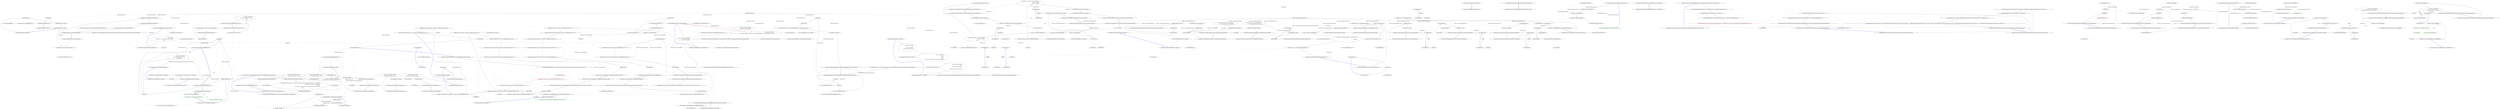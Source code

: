 digraph  {
n73 [label="HangFire.BackgroundJobServer", span=""];
n0 [label="Entry HangFire.BackgroundJobServer.BackgroundJobServer()", span="36-36", cluster="HangFire.BackgroundJobServer.BackgroundJobServer()"];
n1 [label="Exit HangFire.BackgroundJobServer.BackgroundJobServer()", span="36-36", cluster="HangFire.BackgroundJobServer.BackgroundJobServer()"];
n2 [label="Entry HangFire.BackgroundJobServer.BackgroundJobServer(HangFire.BackgroundJobServerOptions)", span="41-41", cluster="HangFire.BackgroundJobServer.BackgroundJobServer(HangFire.BackgroundJobServerOptions)"];
n3 [label="Exit HangFire.BackgroundJobServer.BackgroundJobServer(HangFire.BackgroundJobServerOptions)", span="41-41", cluster="HangFire.BackgroundJobServer.BackgroundJobServer(HangFire.BackgroundJobServerOptions)"];
n4 [label="Entry HangFire.BackgroundJobServer.BackgroundJobServer(HangFire.BackgroundJobServerOptions, HangFire.JobStorage)", span="46-46", cluster="HangFire.BackgroundJobServer.BackgroundJobServer(HangFire.BackgroundJobServerOptions, HangFire.JobStorage)"];
n5 [label="options == null", span="48-48", cluster="HangFire.BackgroundJobServer.BackgroundJobServer(HangFire.BackgroundJobServerOptions, HangFire.JobStorage)"];
n7 [label="storage == null", span="49-49", cluster="HangFire.BackgroundJobServer.BackgroundJobServer(HangFire.BackgroundJobServerOptions, HangFire.JobStorage)"];
n9 [label="_options = options", span="51-51", cluster="HangFire.BackgroundJobServer.BackgroundJobServer(HangFire.BackgroundJobServerOptions, HangFire.JobStorage)"];
n10 [label="_storage = storage", span="52-52", cluster="HangFire.BackgroundJobServer.BackgroundJobServer(HangFire.BackgroundJobServerOptions, HangFire.JobStorage)"];
n6 [label="throw new ArgumentNullException(''options'');", span="48-48", cluster="HangFire.BackgroundJobServer.BackgroundJobServer(HangFire.BackgroundJobServerOptions, HangFire.JobStorage)"];
n8 [label="throw new ArgumentNullException(''storage'');", span="49-49", cluster="HangFire.BackgroundJobServer.BackgroundJobServer(HangFire.BackgroundJobServerOptions, HangFire.JobStorage)"];
n11 [label="_serverId = String.Format(''{0}:{1}'', _options.ServerName.ToLowerInvariant(), Process.GetCurrentProcess().Id)", span="54-54", cluster="HangFire.BackgroundJobServer.BackgroundJobServer(HangFire.BackgroundJobServerOptions, HangFire.JobStorage)"];
n12 [label="_serverRunner = GetServerRunner()", span="57-57", cluster="HangFire.BackgroundJobServer.BackgroundJobServer(HangFire.BackgroundJobServerOptions, HangFire.JobStorage)"];
n15 [label="Entry string.ToLowerInvariant()", span="0-0", cluster="string.ToLowerInvariant()"];
n16 [label="Entry System.Diagnostics.Process.GetCurrentProcess()", span="0-0", cluster="System.Diagnostics.Process.GetCurrentProcess()"];
n17 [label="Entry string.Format(string, object, object)", span="0-0", cluster="string.Format(string, object, object)"];
n13 [label="Exit HangFire.BackgroundJobServer.BackgroundJobServer(HangFire.BackgroundJobServerOptions, HangFire.JobStorage)", span="46-46", cluster="HangFire.BackgroundJobServer.BackgroundJobServer(HangFire.BackgroundJobServerOptions, HangFire.JobStorage)"];
n14 [label="Entry System.ArgumentNullException.ArgumentNullException(string)", span="0-0", cluster="System.ArgumentNullException.ArgumentNullException(string)"];
n18 [label="Entry HangFire.BackgroundJobServer.GetServerRunner()", span="77-77", cluster="HangFire.BackgroundJobServer.GetServerRunner()"];
n19 [label="Entry HangFire.BackgroundJobServer.Start()", span="60-60", cluster="HangFire.BackgroundJobServer.Start()"];
n20 [label="Logger.Info(''Starting HangFire Server...'')", span="62-62", cluster="HangFire.BackgroundJobServer.Start()"];
n21 [label="_serverRunner.Start()", span="63-63", cluster="HangFire.BackgroundJobServer.Start()"];
n23 [label="Entry Unk.Info", span="", cluster="Unk.Info"];
n22 [label="Exit HangFire.BackgroundJobServer.Start()", span="60-60", cluster="HangFire.BackgroundJobServer.Start()"];
n24 [label="Entry HangFire.Server.IServerComponentRunner.Start()", span="22-22", cluster="HangFire.Server.IServerComponentRunner.Start()"];
n25 [label="Entry HangFire.BackgroundJobServer.Stop()", span="66-66", cluster="HangFire.BackgroundJobServer.Stop()"];
n26 [label="_serverRunner.Stop()", span="68-68", cluster="HangFire.BackgroundJobServer.Stop()"];
n27 [label="Exit HangFire.BackgroundJobServer.Stop()", span="66-66", cluster="HangFire.BackgroundJobServer.Stop()"];
n28 [label="Entry HangFire.Server.IServerComponentRunner.Stop()", span="23-23", cluster="HangFire.Server.IServerComponentRunner.Stop()"];
n29 [label="Entry HangFire.BackgroundJobServer.Dispose()", span="71-71", cluster="HangFire.BackgroundJobServer.Dispose()"];
n30 [label="_serverRunner.Dispose()", span="73-73", cluster="HangFire.BackgroundJobServer.Dispose()"];
n31 [label="Logger.Info(''HangFire Server stopped.'')", span="74-74", cluster="HangFire.BackgroundJobServer.Dispose()"];
n33 [label="Entry System.IDisposable.Dispose()", span="0-0", cluster="System.IDisposable.Dispose()"];
n32 [label="Exit HangFire.BackgroundJobServer.Dispose()", span="71-71", cluster="HangFire.BackgroundJobServer.Dispose()"];
n34 [label="var context = new ServerContext\r\n            {\r\n                Queues = _options.Queues,\r\n                WorkerCount = _options.WorkerCount\r\n            }", span="79-83", cluster="HangFire.BackgroundJobServer.GetServerRunner()"];
n35 [label="var server = new ServerCore(\r\n                _serverId, \r\n                context, \r\n                _storage, \r\n                new Lazy<IServerComponentRunner>(GetServerComponentsRunner))", span="85-89", cluster="HangFire.BackgroundJobServer.GetServerRunner()"];
n38 [label="Entry HangFire.Server.ServerContext.ServerContext()", span="18-18", cluster="HangFire.Server.ServerContext.ServerContext()"];
n36 [label="return new ServerComponentRunner(\r\n                server, \r\n                new ServerComponentRunnerOptions\r\n                {\r\n                    ShutdownTimeout = _options.ShutdownTimeout\r\n                });", span="91-96", cluster="HangFire.BackgroundJobServer.GetServerRunner()"];
n39 [label="Entry HangFire.Server.ServerCore.ServerCore(string, HangFire.Server.ServerContext, HangFire.JobStorage, System.Lazy<HangFire.Server.IServerComponentRunner>)", span="31-31", cluster="HangFire.Server.ServerCore.ServerCore(string, HangFire.Server.ServerContext, HangFire.JobStorage, System.Lazy<HangFire.Server.IServerComponentRunner>)"];
n40 [label="Entry System.Lazy<T>.Lazy(System.Func<T>)", span="0-0", cluster="System.Lazy<T>.Lazy(System.Func<T>)"];
n37 [label="Exit HangFire.BackgroundJobServer.GetServerRunner()", span="77-77", cluster="HangFire.BackgroundJobServer.GetServerRunner()"];
n41 [label="Entry HangFire.Server.ServerComponentRunner.ServerComponentRunner(HangFire.Server.IServerComponent, HangFire.Server.ServerComponentRunnerOptions)", span="41-41", cluster="HangFire.Server.ServerComponentRunner.ServerComponentRunner(HangFire.Server.IServerComponent, HangFire.Server.ServerComponentRunnerOptions)"];
n42 [label="Entry HangFire.Server.ServerComponentRunnerOptions.ServerComponentRunnerOptions()", span="24-24", cluster="HangFire.Server.ServerComponentRunnerOptions.ServerComponentRunnerOptions()"];
n43 [label="Entry HangFire.BackgroundJobServer.GetServerComponentsRunner()", span="99-99", cluster="HangFire.BackgroundJobServer.GetServerComponentsRunner()"];
n44 [label="var componentRunners = new List<IServerComponentRunner>()", span="101-101", cluster="HangFire.BackgroundJobServer.GetServerComponentsRunner()"];
n45 [label="componentRunners.AddRange(GetCommonComponentRunners())", span="103-103", cluster="HangFire.BackgroundJobServer.GetServerComponentsRunner()"];
n49 [label="Entry System.Collections.Generic.List<T>.List()", span="0-0", cluster="System.Collections.Generic.List<T>.List()"];
n46 [label="componentRunners.AddRange(GetStorageComponentRunners())", span="104-104", cluster="HangFire.BackgroundJobServer.GetServerComponentsRunner()"];
n47 [label="return new ServerComponentRunnerCollection(componentRunners);", span="106-106", cluster="HangFire.BackgroundJobServer.GetServerComponentsRunner()"];
n50 [label="Entry HangFire.BackgroundJobServer.GetCommonComponentRunners()", span="109-109", cluster="HangFire.BackgroundJobServer.GetCommonComponentRunners()"];
n51 [label="Entry System.Collections.Generic.List<T>.AddRange(System.Collections.Generic.IEnumerable<T>)", span="0-0", cluster="System.Collections.Generic.List<T>.AddRange(System.Collections.Generic.IEnumerable<T>)"];
n52 [label="Entry HangFire.BackgroundJobServer.GetStorageComponentRunners()", span="121-121", cluster="HangFire.BackgroundJobServer.GetStorageComponentRunners()"];
n48 [label="Exit HangFire.BackgroundJobServer.GetServerComponentsRunner()", span="99-99", cluster="HangFire.BackgroundJobServer.GetServerComponentsRunner()"];
n53 [label="Entry HangFire.Server.ServerComponentRunnerCollection.ServerComponentRunnerCollection(System.Collections.Generic.IEnumerable<HangFire.Server.IServerComponentRunner>)", span="26-26", cluster="HangFire.Server.ServerComponentRunnerCollection.ServerComponentRunnerCollection(System.Collections.Generic.IEnumerable<HangFire.Server.IServerComponentRunner>)"];
n54 [label="yield return new ServerComponentRunner(\r\n                new ServerHeartbeat(_storage, _serverId));", span="111-112", cluster="HangFire.BackgroundJobServer.GetCommonComponentRunners()"];
n55 [label="yield return new WorkerManager(\r\n                _serverId, _options.WorkerCount, _options.Queues, _storage, new JobPerformanceProcess(), new StateMachineFactory(_storage));", span="114-115", cluster="HangFire.BackgroundJobServer.GetCommonComponentRunners()"];
n56 [label="yield return new ServerComponentRunner(\r\n                new ServerWatchdog(_storage));", span="117-118", cluster="HangFire.BackgroundJobServer.GetCommonComponentRunners()"];
n58 [label="Entry HangFire.Server.ServerComponentRunner.ServerComponentRunner(HangFire.Server.IServerComponent)", span="36-36", cluster="HangFire.Server.ServerComponentRunner.ServerComponentRunner(HangFire.Server.IServerComponent)"];
n59 [label="Entry HangFire.Server.ServerHeartbeat.ServerHeartbeat(HangFire.JobStorage, string)", span="28-28", cluster="HangFire.Server.ServerHeartbeat.ServerHeartbeat(HangFire.JobStorage, string)"];
n60 [label="Entry HangFire.Server.WorkerManager.WorkerManager(string, int, string[], HangFire.JobStorage, HangFire.Server.IJobPerformanceProcess, HangFire.States.IStateMachineFactory)", span="32-32", cluster="HangFire.Server.WorkerManager.WorkerManager(string, int, string[], HangFire.JobStorage, HangFire.Server.IJobPerformanceProcess, HangFire.States.IStateMachineFactory)"];
n61 [label="Entry HangFire.Server.JobPerformanceProcess.JobPerformanceProcess()", span="28-28", cluster="HangFire.Server.JobPerformanceProcess.JobPerformanceProcess()"];
n62 [label="Entry HangFire.States.StateMachineFactory.StateMachineFactory(HangFire.JobStorage)", span="16-16", cluster="HangFire.States.StateMachineFactory.StateMachineFactory(HangFire.JobStorage)"];
n57 [label="Exit HangFire.BackgroundJobServer.GetCommonComponentRunners()", span="109-109", cluster="HangFire.BackgroundJobServer.GetCommonComponentRunners()"];
n63 [label="Entry HangFire.Server.ServerWatchdog.ServerWatchdog(HangFire.JobStorage)", span="29-29", cluster="HangFire.Server.ServerWatchdog.ServerWatchdog(HangFire.JobStorage)"];
n64 [label="var components = _storage.GetComponents()", span="123-123", cluster="HangFire.BackgroundJobServer.GetStorageComponentRunners()"];
n65 [label="return components\r\n                .Select(component => new ServerComponentRunner(component))\r\n                .ToArray();", span="125-127", cluster="HangFire.BackgroundJobServer.GetStorageComponentRunners()"];
n67 [label="Entry HangFire.JobStorage.GetComponents()", span="57-57", cluster="HangFire.JobStorage.GetComponents()"];
n66 [label="Exit HangFire.BackgroundJobServer.GetStorageComponentRunners()", span="121-121", cluster="HangFire.BackgroundJobServer.GetStorageComponentRunners()"];
n68 [label="Entry Unk.Select", span="", cluster="Unk.Select"];
n69 [label="Entry Unk.ToArray", span="", cluster="Unk.ToArray"];
n70 [label="Entry lambda expression", span="126-126", cluster="lambda expression"];
n71 [label="new ServerComponentRunner(component)", span="126-126", cluster="lambda expression"];
n72 [label="Exit lambda expression", span="126-126", cluster="lambda expression"];
m0_35 [label="Entry HangFire.Core.Tests.BackgroundJobServerFacts.Ctor_HasDefaultValue_ForStorage()", span="47-47", cluster="HangFire.Core.Tests.BackgroundJobServerFacts.Ctor_HasDefaultValue_ForStorage()", file="BackgroundJobServerFacts.cs"];
m0_36 [label="JobStorage.Current = new Mock<JobStorage>().Object", span="49-49", cluster="HangFire.Core.Tests.BackgroundJobServerFacts.Ctor_HasDefaultValue_ForStorage()", file="BackgroundJobServerFacts.cs"];
m0_37 [label="Assert.DoesNotThrow(() => new BackgroundJobServer(_options))", span="50-50", cluster="HangFire.Core.Tests.BackgroundJobServerFacts.Ctor_HasDefaultValue_ForStorage()", file="BackgroundJobServerFacts.cs"];
m0_38 [label="Exit HangFire.Core.Tests.BackgroundJobServerFacts.Ctor_HasDefaultValue_ForStorage()", span="47-47", cluster="HangFire.Core.Tests.BackgroundJobServerFacts.Ctor_HasDefaultValue_ForStorage()", file="BackgroundJobServerFacts.cs"];
m0_86 [label="Entry HangFire.Core.Tests.BackgroundJobServerFacts.GetServerComponentsRunner_ContainsDefaultComponents()", span="96-96", cluster="HangFire.Core.Tests.BackgroundJobServerFacts.GetServerComponentsRunner_ContainsDefaultComponents()", file="BackgroundJobServerFacts.cs"];
m0_87 [label="var server = CreateServer()", span="99-99", cluster="HangFire.Core.Tests.BackgroundJobServerFacts.GetServerComponentsRunner_ContainsDefaultComponents()", file="BackgroundJobServerFacts.cs"];
m0_88 [label="var runners = server.GetServerComponentsRunner()", span="102-102", cluster="HangFire.Core.Tests.BackgroundJobServerFacts.GetServerComponentsRunner_ContainsDefaultComponents()", file="BackgroundJobServerFacts.cs"];
m0_89 [label="Assert.True(runners.Select(x => x.GetType()).Contains(typeof(WorkerManager)))", span="105-105", cluster="HangFire.Core.Tests.BackgroundJobServerFacts.GetServerComponentsRunner_ContainsDefaultComponents()", file="BackgroundJobServerFacts.cs"];
m0_90 [label="var componentTypes = runners.OfType<ServerComponentRunner>()\r\n                .Select(x => x.Component)\r\n                .Select(x => x.GetType())\r\n                .ToArray()", span="107-110", cluster="HangFire.Core.Tests.BackgroundJobServerFacts.GetServerComponentsRunner_ContainsDefaultComponents()", file="BackgroundJobServerFacts.cs"];
m0_91 [label="Assert.Contains(typeof(ServerHeartbeat), componentTypes)", span="112-112", cluster="HangFire.Core.Tests.BackgroundJobServerFacts.GetServerComponentsRunner_ContainsDefaultComponents()", file="BackgroundJobServerFacts.cs"];
m0_92 [label="Assert.Contains(typeof(ServerWatchdog), componentTypes)", span="113-113", cluster="HangFire.Core.Tests.BackgroundJobServerFacts.GetServerComponentsRunner_ContainsDefaultComponents()", file="BackgroundJobServerFacts.cs"];
m0_93 [label="Exit HangFire.Core.Tests.BackgroundJobServerFacts.GetServerComponentsRunner_ContainsDefaultComponents()", span="96-96", cluster="HangFire.Core.Tests.BackgroundJobServerFacts.GetServerComponentsRunner_ContainsDefaultComponents()", file="BackgroundJobServerFacts.cs"];
m0_22 [label="Entry Unk.Equal", span="", cluster="Unk.Equal", file="BackgroundJobServerFacts.cs"];
m0_65 [label="Entry Unk.Stop", span="", cluster="Unk.Stop", file="BackgroundJobServerFacts.cs"];
m0_83 [label="Entry HangFire.Core.Tests.BackgroundJobServerFacts.CreateServer()", span="136-136", cluster="HangFire.Core.Tests.BackgroundJobServerFacts.CreateServer()", file="BackgroundJobServerFacts.cs"];
m0_127 [label="return new BackgroundJobServer(_options, _storage.Object);", span="138-138", cluster="HangFire.Core.Tests.BackgroundJobServerFacts.CreateServer()", file="BackgroundJobServerFacts.cs"];
m0_128 [label="Exit HangFire.Core.Tests.BackgroundJobServerFacts.CreateServer()", span="136-136", cluster="HangFire.Core.Tests.BackgroundJobServerFacts.CreateServer()", file="BackgroundJobServerFacts.cs"];
m0_61 [label="Entry HangFire.Core.Tests.BackgroundJobServerFacts.Stop_StopsTheServerComponentRunner()", span="69-69", cluster="HangFire.Core.Tests.BackgroundJobServerFacts.Stop_StopsTheServerComponentRunner()", file="BackgroundJobServerFacts.cs"];
m0_62 [label="_serverMock.Object.Stop()", span="71-71", cluster="HangFire.Core.Tests.BackgroundJobServerFacts.Stop_StopsTheServerComponentRunner()", file="BackgroundJobServerFacts.cs"];
m0_63 [label="_runner.Verify(x => x.Stop())", span="73-73", cluster="HangFire.Core.Tests.BackgroundJobServerFacts.Stop_StopsTheServerComponentRunner()", file="BackgroundJobServerFacts.cs"];
m0_64 [label="Exit HangFire.Core.Tests.BackgroundJobServerFacts.Stop_StopsTheServerComponentRunner()", span="69-69", cluster="HangFire.Core.Tests.BackgroundJobServerFacts.Stop_StopsTheServerComponentRunner()", file="BackgroundJobServerFacts.cs"];
m0_103 [label="Entry object.GetType()", span="0-0", cluster="object.GetType()", file="BackgroundJobServerFacts.cs"];
m0_39 [label="Entry Unk.DoesNotThrow", span="", cluster="Unk.DoesNotThrow", file="BackgroundJobServerFacts.cs"];
m0_69 [label="Entry HangFire.Core.Tests.BackgroundJobServerFacts.Dispose_DisposesServerComponentRunner()", span="77-77", cluster="HangFire.Core.Tests.BackgroundJobServerFacts.Dispose_DisposesServerComponentRunner()", file="BackgroundJobServerFacts.cs"];
m0_70 [label="_serverMock.Object.Dispose()", span="79-79", cluster="HangFire.Core.Tests.BackgroundJobServerFacts.Dispose_DisposesServerComponentRunner()", file="BackgroundJobServerFacts.cs"];
m0_71 [label="_runner.Verify(x => x.Dispose())", span="81-81", cluster="HangFire.Core.Tests.BackgroundJobServerFacts.Dispose_DisposesServerComponentRunner()", file="BackgroundJobServerFacts.cs"];
m0_72 [label="Exit HangFire.Core.Tests.BackgroundJobServerFacts.Dispose_DisposesServerComponentRunner()", span="77-77", cluster="HangFire.Core.Tests.BackgroundJobServerFacts.Dispose_DisposesServerComponentRunner()", file="BackgroundJobServerFacts.cs"];
m0_9 [label="Entry Mock<IServerComponentRunner>.cstr", span="", cluster="Mock<IServerComponentRunner>.cstr", file="BackgroundJobServerFacts.cs"];
m0_21 [label="Entry Unk.>", span="", cluster="Unk.>", file="BackgroundJobServerFacts.cs"];
m0_111 [label="Entry HangFire.Core.Tests.BackgroundJobServerFacts.GetServerComponentsRunner_ContainsStorageComponents()", span="117-117", cluster="HangFire.Core.Tests.BackgroundJobServerFacts.GetServerComponentsRunner_ContainsStorageComponents()", file="BackgroundJobServerFacts.cs"];
m0_112 [label="var storageComponent = new Mock<IServerComponent>()", span="120-120", cluster="HangFire.Core.Tests.BackgroundJobServerFacts.GetServerComponentsRunner_ContainsStorageComponents()", file="BackgroundJobServerFacts.cs"];
m0_113 [label="_storage.Setup(x => x.GetComponents()).Returns(new[] { storageComponent.Object })", span="121-121", cluster="HangFire.Core.Tests.BackgroundJobServerFacts.GetServerComponentsRunner_ContainsStorageComponents()", file="BackgroundJobServerFacts.cs"];
m0_117 [label="Assert.Contains(storageComponent.Object, components)", span="133-133", cluster="HangFire.Core.Tests.BackgroundJobServerFacts.GetServerComponentsRunner_ContainsStorageComponents()", file="BackgroundJobServerFacts.cs"];
m0_114 [label="var server = CreateServer()", span="123-123", cluster="HangFire.Core.Tests.BackgroundJobServerFacts.GetServerComponentsRunner_ContainsStorageComponents()", file="BackgroundJobServerFacts.cs"];
m0_115 [label="var runners = server.GetServerComponentsRunner()", span="126-126", cluster="HangFire.Core.Tests.BackgroundJobServerFacts.GetServerComponentsRunner_ContainsStorageComponents()", file="BackgroundJobServerFacts.cs"];
m0_116 [label="var components = runners.OfType<ServerComponentRunner>()\r\n                .Select(x => x.Component)\r\n                .ToArray()", span="129-131", cluster="HangFire.Core.Tests.BackgroundJobServerFacts.GetServerComponentsRunner_ContainsStorageComponents()", file="BackgroundJobServerFacts.cs"];
m0_118 [label="Exit HangFire.Core.Tests.BackgroundJobServerFacts.GetServerComponentsRunner_ContainsStorageComponents()", span="117-117", cluster="HangFire.Core.Tests.BackgroundJobServerFacts.GetServerComponentsRunner_ContainsStorageComponents()", file="BackgroundJobServerFacts.cs"];
m0_0 [label="Entry HangFire.Core.Tests.BackgroundJobServerFacts.BackgroundJobServerFacts()", span="15-15", cluster="HangFire.Core.Tests.BackgroundJobServerFacts.BackgroundJobServerFacts()", file="BackgroundJobServerFacts.cs"];
m0_1 [label="_storage = new Mock<JobStorage>()", span="17-17", cluster="HangFire.Core.Tests.BackgroundJobServerFacts.BackgroundJobServerFacts()", file="BackgroundJobServerFacts.cs"];
m0_2 [label="_options = new BackgroundJobServerOptions()", span="18-18", cluster="HangFire.Core.Tests.BackgroundJobServerFacts.BackgroundJobServerFacts()", file="BackgroundJobServerFacts.cs"];
m0_3 [label="_runner = new Mock<IServerComponentRunner>()", span="20-20", cluster="HangFire.Core.Tests.BackgroundJobServerFacts.BackgroundJobServerFacts()", file="BackgroundJobServerFacts.cs"];
m0_4 [label="_serverMock = new Mock<BackgroundJobServer>(_options, _storage.Object)\r\n            {\r\n                CallBase = true\r\n            }", span="21-24", cluster="HangFire.Core.Tests.BackgroundJobServerFacts.BackgroundJobServerFacts()", file="BackgroundJobServerFacts.cs"];
m0_5 [label="_serverMock.Setup(x => x.GetServerRunner()).Returns(_runner.Object)", span="25-25", cluster="HangFire.Core.Tests.BackgroundJobServerFacts.BackgroundJobServerFacts()", file="BackgroundJobServerFacts.cs"];
m0_6 [label="Exit HangFire.Core.Tests.BackgroundJobServerFacts.BackgroundJobServerFacts()", span="15-15", cluster="HangFire.Core.Tests.BackgroundJobServerFacts.BackgroundJobServerFacts()", file="BackgroundJobServerFacts.cs"];
m0_123 [label="Entry Unk.GetComponents", span="", cluster="Unk.GetComponents", file="BackgroundJobServerFacts.cs"];
m0_44 [label="Entry HangFire.Core.Tests.BackgroundJobServerFacts.Ctor_HasDefaultValue_ForOptions()", span="54-54", cluster="HangFire.Core.Tests.BackgroundJobServerFacts.Ctor_HasDefaultValue_ForOptions()", file="BackgroundJobServerFacts.cs"];
m0_45 [label="JobStorage.Current = new Mock<JobStorage>().Object", span="56-56", cluster="HangFire.Core.Tests.BackgroundJobServerFacts.Ctor_HasDefaultValue_ForOptions()", file="BackgroundJobServerFacts.cs"];
m0_46 [label="Assert.DoesNotThrow(() => new BackgroundJobServer())", span="57-57", cluster="HangFire.Core.Tests.BackgroundJobServerFacts.Ctor_HasDefaultValue_ForOptions()", file="BackgroundJobServerFacts.cs"];
m0_47 [label="Exit HangFire.Core.Tests.BackgroundJobServerFacts.Ctor_HasDefaultValue_ForOptions()", span="54-54", cluster="HangFire.Core.Tests.BackgroundJobServerFacts.Ctor_HasDefaultValue_ForOptions()", file="BackgroundJobServerFacts.cs"];
m0_77 [label="Entry HangFire.Core.Tests.BackgroundJobServerFacts.GetServerRunner_ReturnsNonNullResult()", span="85-85", cluster="HangFire.Core.Tests.BackgroundJobServerFacts.GetServerRunner_ReturnsNonNullResult()", file="BackgroundJobServerFacts.cs"];
m0_78 [label="var server = CreateServer()", span="87-87", cluster="HangFire.Core.Tests.BackgroundJobServerFacts.GetServerRunner_ReturnsNonNullResult()", file="BackgroundJobServerFacts.cs"];
m0_79 [label="var runner = server.GetServerRunner()", span="89-89", cluster="HangFire.Core.Tests.BackgroundJobServerFacts.GetServerRunner_ReturnsNonNullResult()", file="BackgroundJobServerFacts.cs"];
m0_80 [label="Assert.NotNull(runner)", span="91-91", cluster="HangFire.Core.Tests.BackgroundJobServerFacts.GetServerRunner_ReturnsNonNullResult()", file="BackgroundJobServerFacts.cs"];
m0_81 [label="Assert.IsType<ServerCore>(((ServerComponentRunner) runner).Component)", span="92-92", cluster="HangFire.Core.Tests.BackgroundJobServerFacts.GetServerRunner_ReturnsNonNullResult()", file="BackgroundJobServerFacts.cs"];
m0_82 [label="Exit HangFire.Core.Tests.BackgroundJobServerFacts.GetServerRunner_ReturnsNonNullResult()", span="85-85", cluster="HangFire.Core.Tests.BackgroundJobServerFacts.GetServerRunner_ReturnsNonNullResult()", file="BackgroundJobServerFacts.cs"];
m0_85 [label="Entry Unk.NotNull", span="", cluster="Unk.NotNull", file="BackgroundJobServerFacts.cs"];
m0_43 [label="Entry HangFire.BackgroundJobServer.BackgroundJobServer(HangFire.BackgroundJobServerOptions)", span="41-41", cluster="HangFire.BackgroundJobServer.BackgroundJobServer(HangFire.BackgroundJobServerOptions)", file="BackgroundJobServerFacts.cs"];
m0_11 [label="Entry Unk.Setup", span="", cluster="Unk.Setup", file="BackgroundJobServerFacts.cs"];
m0_51 [label="Entry HangFire.BackgroundJobServer.BackgroundJobServer()", span="36-36", cluster="HangFire.BackgroundJobServer.BackgroundJobServer()", file="BackgroundJobServerFacts.cs"];
m0_73 [label="Entry Unk.Dispose", span="", cluster="Unk.Dispose", file="BackgroundJobServerFacts.cs"];
m0_34 [label="Entry HangFire.BackgroundJobServer.BackgroundJobServer(HangFire.BackgroundJobServerOptions, HangFire.JobStorage)", span="46-46", cluster="HangFire.BackgroundJobServer.BackgroundJobServer(HangFire.BackgroundJobServerOptions, HangFire.JobStorage)", file="BackgroundJobServerFacts.cs"];
m0_10 [label="Entry Mock<BackgroundJobServer>.cstr", span="", cluster="Mock<BackgroundJobServer>.cstr", file="BackgroundJobServerFacts.cs"];
m0_119 [label="Entry Mock<IServerComponent>.cstr", span="", cluster="Mock<IServerComponent>.cstr", file="BackgroundJobServerFacts.cs"];
m0_52 [label="Entry HangFire.Core.Tests.BackgroundJobServerFacts.Start_StartsTheServerComponentRunner()", span="61-61", cluster="HangFire.Core.Tests.BackgroundJobServerFacts.Start_StartsTheServerComponentRunner()", file="BackgroundJobServerFacts.cs"];
m0_53 [label="_serverMock.Object.Start()", span="63-63", cluster="HangFire.Core.Tests.BackgroundJobServerFacts.Start_StartsTheServerComponentRunner()", file="BackgroundJobServerFacts.cs"];
m0_54 [label="_runner.Verify(x => x.Start())", span="65-65", cluster="HangFire.Core.Tests.BackgroundJobServerFacts.Start_StartsTheServerComponentRunner()", file="BackgroundJobServerFacts.cs"];
m0_55 [label="Exit HangFire.Core.Tests.BackgroundJobServerFacts.Start_StartsTheServerComponentRunner()", span="61-61", cluster="HangFire.Core.Tests.BackgroundJobServerFacts.Start_StartsTheServerComponentRunner()", file="BackgroundJobServerFacts.cs"];
m0_94 [label="Entry HangFire.BackgroundJobServer.GetServerComponentsRunner()", span="99-99", cluster="HangFire.BackgroundJobServer.GetServerComponentsRunner()", file="BackgroundJobServerFacts.cs"];
m0_98 [label="Entry System.Collections.IEnumerable.OfType<TResult>()", span="0-0", cluster="System.Collections.IEnumerable.OfType<TResult>()", file="BackgroundJobServerFacts.cs"];
m0_17 [label="Entry HangFire.Core.Tests.BackgroundJobServerFacts.Ctor_ThrowsAnException_WhenOptionsValueIsNull()", span="29-29", cluster="HangFire.Core.Tests.BackgroundJobServerFacts.Ctor_ThrowsAnException_WhenOptionsValueIsNull()", file="BackgroundJobServerFacts.cs"];
m0_18 [label="var exception = Assert.Throws<ArgumentNullException>(\r\n                () => new BackgroundJobServer(null, _storage.Object))", span="31-32", cluster="HangFire.Core.Tests.BackgroundJobServerFacts.Ctor_ThrowsAnException_WhenOptionsValueIsNull()", file="BackgroundJobServerFacts.cs"];
m0_19 [label="Assert.Equal(''options'', exception.ParamName)", span="34-34", cluster="HangFire.Core.Tests.BackgroundJobServerFacts.Ctor_ThrowsAnException_WhenOptionsValueIsNull()", file="BackgroundJobServerFacts.cs"];
m0_20 [label="Exit HangFire.Core.Tests.BackgroundJobServerFacts.Ctor_ThrowsAnException_WhenOptionsValueIsNull()", span="29-29", cluster="HangFire.Core.Tests.BackgroundJobServerFacts.Ctor_ThrowsAnException_WhenOptionsValueIsNull()", file="BackgroundJobServerFacts.cs"];
m0_124 [label="Entry lambda expression", span="130-130", cluster="lambda expression", file="BackgroundJobServerFacts.cs"];
m0_13 [label="Entry lambda expression", span="25-25", cluster="lambda expression", file="BackgroundJobServerFacts.cs"];
m0_14 [label="x.GetServerRunner()", span="25-25", cluster="lambda expression", file="BackgroundJobServerFacts.cs"];
m0_15 [label="Exit lambda expression", span="25-25", cluster="lambda expression", file="BackgroundJobServerFacts.cs"];
m0_23 [label="Entry lambda expression", span="32-32", cluster="lambda expression", file="BackgroundJobServerFacts.cs"];
m0_24 [label="new BackgroundJobServer(null, _storage.Object)", span="32-32", cluster="lambda expression", file="BackgroundJobServerFacts.cs"];
m0_25 [label="Exit lambda expression", span="32-32", cluster="lambda expression", file="BackgroundJobServerFacts.cs"];
m0_31 [label="Entry lambda expression", span="41-41", cluster="lambda expression", file="BackgroundJobServerFacts.cs"];
m0_32 [label="new BackgroundJobServer(_options, null)", span="41-41", cluster="lambda expression", file="BackgroundJobServerFacts.cs"];
m0_33 [label="Exit lambda expression", span="41-41", cluster="lambda expression", file="BackgroundJobServerFacts.cs"];
m0_40 [label="Entry lambda expression", span="50-50", cluster="lambda expression", file="BackgroundJobServerFacts.cs"];
m0_41 [label="new BackgroundJobServer(_options)", span="50-50", cluster="lambda expression", file="BackgroundJobServerFacts.cs"];
m0_42 [label="Exit lambda expression", span="50-50", cluster="lambda expression", file="BackgroundJobServerFacts.cs"];
m0_48 [label="Entry lambda expression", span="57-57", cluster="lambda expression", file="BackgroundJobServerFacts.cs"];
m0_49 [label="new BackgroundJobServer()", span="57-57", cluster="lambda expression", file="BackgroundJobServerFacts.cs"];
m0_50 [label="Exit lambda expression", span="57-57", cluster="lambda expression", file="BackgroundJobServerFacts.cs"];
m0_58 [label="Entry lambda expression", span="65-65", cluster="lambda expression", file="BackgroundJobServerFacts.cs"];
m0_59 [label="x.Start()", span="65-65", cluster="lambda expression", file="BackgroundJobServerFacts.cs"];
m0_60 [label="Exit lambda expression", span="65-65", cluster="lambda expression", file="BackgroundJobServerFacts.cs"];
m0_66 [label="Entry lambda expression", span="73-73", cluster="lambda expression", file="BackgroundJobServerFacts.cs"];
m0_67 [label="x.Stop()", span="73-73", cluster="lambda expression", file="BackgroundJobServerFacts.cs"];
m0_68 [label="Exit lambda expression", span="73-73", cluster="lambda expression", file="BackgroundJobServerFacts.cs"];
m0_74 [label="Entry lambda expression", span="81-81", cluster="lambda expression", file="BackgroundJobServerFacts.cs"];
m0_75 [label="x.Dispose()", span="81-81", cluster="lambda expression", file="BackgroundJobServerFacts.cs"];
m0_76 [label="Exit lambda expression", span="81-81", cluster="lambda expression", file="BackgroundJobServerFacts.cs"];
m0_100 [label="Entry lambda expression", span="105-105", cluster="lambda expression", file="BackgroundJobServerFacts.cs"];
m0_104 [label="Entry lambda expression", span="108-108", cluster="lambda expression", file="BackgroundJobServerFacts.cs"];
m0_107 [label="Entry lambda expression", span="109-109", cluster="lambda expression", file="BackgroundJobServerFacts.cs"];
m0_101 [label="x.GetType()", span="105-105", cluster="lambda expression", file="BackgroundJobServerFacts.cs"];
m0_102 [label="Exit lambda expression", span="105-105", cluster="lambda expression", file="BackgroundJobServerFacts.cs"];
m0_105 [label="x.Component", span="108-108", cluster="lambda expression", file="BackgroundJobServerFacts.cs"];
m0_106 [label="Exit lambda expression", span="108-108", cluster="lambda expression", file="BackgroundJobServerFacts.cs"];
m0_108 [label="x.GetType()", span="109-109", cluster="lambda expression", file="BackgroundJobServerFacts.cs"];
m0_109 [label="Exit lambda expression", span="109-109", cluster="lambda expression", file="BackgroundJobServerFacts.cs"];
m0_120 [label="Entry lambda expression", span="121-121", cluster="lambda expression", file="BackgroundJobServerFacts.cs"];
m0_121 [label="x.GetComponents()", span="121-121", cluster="lambda expression", file="BackgroundJobServerFacts.cs"];
m0_122 [label="Exit lambda expression", span="121-121", cluster="lambda expression", file="BackgroundJobServerFacts.cs"];
m0_125 [label="x.Component", span="130-130", cluster="lambda expression", file="BackgroundJobServerFacts.cs"];
m0_126 [label="Exit lambda expression", span="130-130", cluster="lambda expression", file="BackgroundJobServerFacts.cs"];
m0_96 [label="Entry Unk.Contains", span="", cluster="Unk.Contains", file="BackgroundJobServerFacts.cs"];
m0_16 [label="Entry Unk.GetServerRunner", span="", cluster="Unk.GetServerRunner", file="BackgroundJobServerFacts.cs"];
m0_56 [label="Entry Unk.Start", span="", cluster="Unk.Start", file="BackgroundJobServerFacts.cs"];
m0_95 [label="Entry Unk.Select", span="", cluster="Unk.Select", file="BackgroundJobServerFacts.cs"];
m0_110 [label="Entry Unk.GetType", span="", cluster="Unk.GetType", file="BackgroundJobServerFacts.cs"];
m0_27 [label="Entry HangFire.Core.Tests.BackgroundJobServerFacts.Ctor_ThrowsAnException_WhenStorageIsNull()", span="38-38", cluster="HangFire.Core.Tests.BackgroundJobServerFacts.Ctor_ThrowsAnException_WhenStorageIsNull()", file="BackgroundJobServerFacts.cs"];
m0_28 [label="var exception = Assert.Throws<ArgumentNullException>(\r\n                () => new BackgroundJobServer(_options, null))", span="40-41", cluster="HangFire.Core.Tests.BackgroundJobServerFacts.Ctor_ThrowsAnException_WhenStorageIsNull()", file="BackgroundJobServerFacts.cs"];
m0_29 [label="Assert.Equal(''storage'', exception.ParamName)", span="43-43", cluster="HangFire.Core.Tests.BackgroundJobServerFacts.Ctor_ThrowsAnException_WhenStorageIsNull()", file="BackgroundJobServerFacts.cs"];
m0_30 [label="Exit HangFire.Core.Tests.BackgroundJobServerFacts.Ctor_ThrowsAnException_WhenStorageIsNull()", span="38-38", cluster="HangFire.Core.Tests.BackgroundJobServerFacts.Ctor_ThrowsAnException_WhenStorageIsNull()", file="BackgroundJobServerFacts.cs"];
m0_97 [label="Entry Unk.True", span="", cluster="Unk.True", file="BackgroundJobServerFacts.cs"];
m0_84 [label="Entry HangFire.BackgroundJobServer.GetServerRunner()", span="77-77", cluster="HangFire.BackgroundJobServer.GetServerRunner()", file="BackgroundJobServerFacts.cs"];
m0_8 [label="Entry HangFire.BackgroundJobServerOptions.BackgroundJobServerOptions()", span="11-11", cluster="HangFire.BackgroundJobServerOptions.BackgroundJobServerOptions()", file="BackgroundJobServerFacts.cs"];
m0_12 [label="Entry Unk.Returns", span="", cluster="Unk.Returns", file="BackgroundJobServerFacts.cs"];
m0_26 [label="Entry BackgroundJobServer.cstr", span="", cluster="BackgroundJobServer.cstr", file="BackgroundJobServerFacts.cs"];
m0_57 [label="Entry Unk.Verify", span="", cluster="Unk.Verify", file="BackgroundJobServerFacts.cs"];
m0_7 [label="Entry Mock<JobStorage>.cstr", span="", cluster="Mock<JobStorage>.cstr", file="BackgroundJobServerFacts.cs"];
m0_129 [label="HangFire.Core.Tests.BackgroundJobServerFacts", span="", file="BackgroundJobServerFacts.cs"];
m1_0 [label="Entry HangFire.BackgroundJobServerOptions.BackgroundJobServerOptions()", span="11-11", cluster="HangFire.BackgroundJobServerOptions.BackgroundJobServerOptions()", file="BackgroundJobServerOptions.cs"];
m1_1 [label="WorkerCount = Environment.ProcessorCount * 5", span="13-13", cluster="HangFire.BackgroundJobServerOptions.BackgroundJobServerOptions()", file="BackgroundJobServerOptions.cs"];
m1_2 [label="ServerName = Environment.MachineName", span="14-14", cluster="HangFire.BackgroundJobServerOptions.BackgroundJobServerOptions()", file="BackgroundJobServerOptions.cs"];
m1_3 [label="Queues = new[] { EnqueuedState.DefaultQueue }", span="15-15", cluster="HangFire.BackgroundJobServerOptions.BackgroundJobServerOptions()", file="BackgroundJobServerOptions.cs"];
m1_4 [label="ShutdownTimeout = TimeSpan.FromSeconds(15)", span="16-16", cluster="HangFire.BackgroundJobServerOptions.BackgroundJobServerOptions()", file="BackgroundJobServerOptions.cs"];
m1_5 [label="Exit HangFire.BackgroundJobServerOptions.BackgroundJobServerOptions()", span="11-11", cluster="HangFire.BackgroundJobServerOptions.BackgroundJobServerOptions()", color=green, community=0, file="BackgroundJobServerOptions.cs"];
m1_6 [label="Entry System.TimeSpan.FromSeconds(double)", span="0-0", cluster="System.TimeSpan.FromSeconds(double)", file="BackgroundJobServerOptions.cs"];
m1_7 [label="HangFire.BackgroundJobServerOptions", span="", file="BackgroundJobServerOptions.cs"];
m2_0 [label="Entry Hangfire.Client.CreateJobFailedException.CreateJobFailedException(string, System.Exception)", span="33-33", cluster="Hangfire.Client.CreateJobFailedException.CreateJobFailedException(string, System.Exception)", file="BackgroundJobServerOptionsFacts.cs"];
m2_1 [label="Exit Hangfire.Client.CreateJobFailedException.CreateJobFailedException(string, System.Exception)", span="33-33", cluster="Hangfire.Client.CreateJobFailedException.CreateJobFailedException(string, System.Exception)", file="BackgroundJobServerOptionsFacts.cs"];
m3_11 [label="Entry string.EndsWith(string, System.StringComparison)", span="0-0", cluster="string.EndsWith(string, System.StringComparison)", file="ConnectionFacts.cs"];
m3_16 [label="Entry HangFire.Tests.QueueSteps.GivenTheJobInTheQueue(string, string)", span="41-41", cluster="HangFire.Tests.QueueSteps.GivenTheJobInTheQueue(string, string)", file="ConnectionFacts.cs"];
m3_17 [label="Given(String.Format(''the '{0}' job'', jobId))", span="43-43", cluster="HangFire.Tests.QueueSteps.GivenTheJobInTheQueue(string, string)", file="ConnectionFacts.cs"];
m3_18 [label="Redis.Client.EnqueueItemOnList(\r\n                String.Format(''hangfire:queue:{0}'', queue),\r\n                jobId)", span="45-47", cluster="HangFire.Tests.QueueSteps.GivenTheJobInTheQueue(string, string)", file="ConnectionFacts.cs"];
m3_19 [label="Exit HangFire.Tests.QueueSteps.GivenTheJobInTheQueue(string, string)", span="41-41", cluster="HangFire.Tests.QueueSteps.GivenTheJobInTheQueue(string, string)", file="ConnectionFacts.cs"];
m3_2 [label="fontName.EndsWith(''.eot'', StringComparison.OrdinalIgnoreCase)", span="27-27", cluster="HangFire.Web.FontsHandler.FontsHandler(string)", file="ConnectionFacts.cs", color=green, community=0];
m3_3 [label="ContentType = ''application/vnd.ms-fontobject''", span="29-29", cluster="HangFire.Web.FontsHandler.FontsHandler(string)", file="ConnectionFacts.cs", color=green, community=0];
m3_4 [label="fontName.EndsWith(''.svg'', StringComparison.OrdinalIgnoreCase)", span="31-31", cluster="HangFire.Web.FontsHandler.FontsHandler(string)", file="ConnectionFacts.cs"];
m3_5 [label="ContentType = ''image/svg+xml''", span="33-33", cluster="HangFire.Web.FontsHandler.FontsHandler(string)", file="ConnectionFacts.cs"];
m3_43 [label="Entry Unk.AreEqual", span="", cluster="Unk.AreEqual", file="ConnectionFacts.cs"];
m3_42 [label="Entry Unk.GetListCount", span="", cluster="Unk.GetListCount", file="ConnectionFacts.cs"];
m3_0 [label="Entry HangFire.Tests.QueueSteps.GivenAnEmptyQueue()", span="14-14", cluster="HangFire.Tests.QueueSteps.GivenAnEmptyQueue()", file="ConnectionFacts.cs"];
m3_1 [label="Exit HangFire.Tests.QueueSteps.GivenAnEmptyQueue()", span="14-14", cluster="HangFire.Tests.QueueSteps.GivenAnEmptyQueue()", color=green, community=0, file="ConnectionFacts.cs"];
m3_7 [label="Entry HangFire.Tests.QueueSteps.GivenAJobInTheQueue(string)", span="25-25", cluster="HangFire.Tests.QueueSteps.GivenAJobInTheQueue(string)", file="ConnectionFacts.cs"];
m3_9 [label="Redis.Client.EnqueueItemOnList(\r\n                String.Format(''hangfire:queue:{0}'', queue),\r\n                JobSteps.DefaultJobId)", span="29-31", cluster="HangFire.Tests.QueueSteps.GivenAJobInTheQueue(string)", file="ConnectionFacts.cs"];
m3_6 [label="Entry Unk.Given", span="", cluster="Unk.Given", file="ConnectionFacts.cs"];
m3_8 [label="Given(''a job'')", span="27-27", cluster="HangFire.Tests.QueueSteps.GivenAJobInTheQueue(string)", file="ConnectionFacts.cs"];
m3_10 [label="Exit HangFire.Tests.QueueSteps.GivenAJobInTheQueue(string)", span="25-25", cluster="HangFire.Tests.QueueSteps.GivenAJobInTheQueue(string)", file="ConnectionFacts.cs"];
m3_33 [label="Entry HangFire.Tests.QueueSteps.ThenTheQueueDoesNotContainTheJob(string)", span="73-73", cluster="HangFire.Tests.QueueSteps.ThenTheQueueDoesNotContainTheJob(string)", file="ConnectionFacts.cs"];
m3_34 [label="var jobIds = Redis.Client.GetAllItemsFromList(\r\n                String.Format(''hangfire:queue:{0}'', queue))", span="75-76", cluster="HangFire.Tests.QueueSteps.ThenTheQueueDoesNotContainTheJob(string)", file="ConnectionFacts.cs"];
m3_35 [label="CollectionAssert.DoesNotContain(jobIds, JobSteps.DefaultJobId)", span="78-78", cluster="HangFire.Tests.QueueSteps.ThenTheQueueDoesNotContainTheJob(string)", file="ConnectionFacts.cs"];
m3_36 [label="Exit HangFire.Tests.QueueSteps.ThenTheQueueDoesNotContainTheJob(string)", span="73-73", cluster="HangFire.Tests.QueueSteps.ThenTheQueueDoesNotContainTheJob(string)", file="ConnectionFacts.cs"];
m3_30 [label="Entry HangFire.Tests.QueueSteps.ThenTheQueueDoesNotContainTheJob()", span="67-67", cluster="HangFire.Tests.QueueSteps.ThenTheQueueDoesNotContainTheJob()", file="ConnectionFacts.cs"];
m3_31 [label="Then(String.Format(''the '{0}' queue does not contain the job'', DefaultQueue))", span="69-69", cluster="HangFire.Tests.QueueSteps.ThenTheQueueDoesNotContainTheJob()", file="ConnectionFacts.cs"];
m3_32 [label="Exit HangFire.Tests.QueueSteps.ThenTheQueueDoesNotContainTheJob()", span="67-67", cluster="HangFire.Tests.QueueSteps.ThenTheQueueDoesNotContainTheJob()", file="ConnectionFacts.cs"];
m3_24 [label="Entry HangFire.Tests.QueueSteps.ThenTheQueueContainsTheJob(string)", span="57-57", cluster="HangFire.Tests.QueueSteps.ThenTheQueueContainsTheJob(string)", file="ConnectionFacts.cs"];
m3_25 [label="var jobIds = Redis.Client.GetAllItemsFromList(\r\n                String.Format(''hangfire:queue:{0}'', queue))", span="59-60", cluster="HangFire.Tests.QueueSteps.ThenTheQueueContainsTheJob(string)", file="ConnectionFacts.cs"];
m3_26 [label="CollectionAssert.Contains(jobIds, JobSteps.DefaultJobId)", span="62-62", cluster="HangFire.Tests.QueueSteps.ThenTheQueueContainsTheJob(string)", file="ConnectionFacts.cs"];
m3_27 [label="Exit HangFire.Tests.QueueSteps.ThenTheQueueContainsTheJob(string)", span="57-57", cluster="HangFire.Tests.QueueSteps.ThenTheQueueContainsTheJob(string)", file="ConnectionFacts.cs"];
m3_28 [label="Entry Unk.GetAllItemsFromList", span="", cluster="Unk.GetAllItemsFromList", file="ConnectionFacts.cs"];
m3_29 [label="Entry Unk.Contains", span="", cluster="Unk.Contains", file="ConnectionFacts.cs"];
m3_23 [label="Entry Unk.Then", span="", cluster="Unk.Then", file="ConnectionFacts.cs"];
m3_37 [label="Entry Unk.DoesNotContain", span="", cluster="Unk.DoesNotContain", file="ConnectionFacts.cs"];
m3_12 [label="HangFire.Web.FontsHandler", span="", cluster="HangFire.Tests.QueueSteps.GivenTheJobInTheQueue(string)", file="ConnectionFacts.cs"];
m3_13 [label="Given(String.Format(''the '{0}' job in the '{1}' queue'', jobId, DefaultQueue))", span="37-37", cluster="HangFire.Tests.QueueSteps.GivenTheJobInTheQueue(string)", file="ConnectionFacts.cs"];
m3_14 [label="Exit HangFire.Tests.QueueSteps.GivenTheJobInTheQueue(string)", span="35-35", cluster="HangFire.Tests.QueueSteps.GivenTheJobInTheQueue(string)", file="ConnectionFacts.cs"];
m3_44 [label="Entry HangFire.Tests.QueueSteps.ThenTheQueueLengthIs(string, int)", span="90-90", cluster="HangFire.Tests.QueueSteps.ThenTheQueueLengthIs(string, int)", file="ConnectionFacts.cs"];
m3_45 [label="var actualLength = Redis.Client.GetListCount(\r\n                String.Format(''hangfire:queue:{0}'', queue))", span="92-93", cluster="HangFire.Tests.QueueSteps.ThenTheQueueLengthIs(string, int)", file="ConnectionFacts.cs"];
m3_46 [label="Assert.AreEqual(length, actualLength)", span="94-94", cluster="HangFire.Tests.QueueSteps.ThenTheQueueLengthIs(string, int)", file="ConnectionFacts.cs"];
m3_47 [label="Exit HangFire.Tests.QueueSteps.ThenTheQueueLengthIs(string, int)", span="90-90", cluster="HangFire.Tests.QueueSteps.ThenTheQueueLengthIs(string, int)", file="ConnectionFacts.cs"];
m3_20 [label="Entry HangFire.Tests.QueueSteps.ThenTheQueueContainsTheJob()", span="51-51", cluster="HangFire.Tests.QueueSteps.ThenTheQueueContainsTheJob()", file="ConnectionFacts.cs"];
m3_21 [label="Then(String.Format(''the '{0}' queue contains the job'', DefaultQueue))", span="53-53", cluster="HangFire.Tests.QueueSteps.ThenTheQueueContainsTheJob()", file="ConnectionFacts.cs"];
m3_22 [label="Exit HangFire.Tests.QueueSteps.ThenTheQueueContainsTheJob()", span="51-51", cluster="HangFire.Tests.QueueSteps.ThenTheQueueContainsTheJob()", file="ConnectionFacts.cs"];
m3_38 [label="Entry HangFire.Tests.QueueSteps.ThenTheQueueIsEmpty(string)", span="82-82", cluster="HangFire.Tests.QueueSteps.ThenTheQueueIsEmpty(string)", file="ConnectionFacts.cs"];
m3_39 [label="var length = Redis.Client.GetListCount(\r\n                String.Format(''hangfire:queue:{0}'', queue))", span="84-85", cluster="HangFire.Tests.QueueSteps.ThenTheQueueIsEmpty(string)", file="ConnectionFacts.cs"];
m3_40 [label="Assert.AreEqual(0, length)", span="86-86", cluster="HangFire.Tests.QueueSteps.ThenTheQueueIsEmpty(string)", file="ConnectionFacts.cs"];
m3_41 [label="Exit HangFire.Tests.QueueSteps.ThenTheQueueIsEmpty(string)", span="82-82", cluster="HangFire.Tests.QueueSteps.ThenTheQueueIsEmpty(string)", file="ConnectionFacts.cs"];
m4_25 [label="Exit HangFire.Redis.RedisStorage.GetComponents()", span="78-78", cluster="HangFire.Redis.RedisStorage.GetComponents()", file="RedisStorage.cs"];
m4_29 [label="Entry Unk.CollectScenarioErrors", span="", cluster="Unk.CollectScenarioErrors", file="RedisStorage.cs"];
m4_21 [label="Exit HangFire.Redis.RedisStorage.GetConnection()", span="73-73", cluster="HangFire.Redis.RedisStorage.GetConnection()", file="RedisStorage.cs"];
m4_0 [label="Entry HangFire.Tests.Server.SchedulePollerFeature.FeatureSetup(Microsoft.VisualStudio.TestTools.UnitTesting.TestContext)", span="30-30", cluster="HangFire.Tests.Server.SchedulePollerFeature.FeatureSetup(Microsoft.VisualStudio.TestTools.UnitTesting.TestContext)", file="RedisStorage.cs"];
m4_1 [label="testRunner = TechTalk.SpecFlow.TestRunnerManager.GetTestRunner()", span="32-32", cluster="HangFire.Tests.Server.SchedulePollerFeature.FeatureSetup(Microsoft.VisualStudio.TestTools.UnitTesting.TestContext)", file="RedisStorage.cs"];
m4_2 [label="TechTalk.SpecFlow.FeatureInfo featureInfo = new TechTalk.SpecFlow.FeatureInfo(new System.Globalization.CultureInfo(''en-US''), ''SchedulePoller'', ''\r\n  As an Administrator (or a Developer), I want the scheduled \r\n  jobs to added '' +\r\n                    ''to their actual queues when their time has come.'', ProgrammingLanguage.CSharp, new string[] {\r\n                        ''redis''})", span="33-35", cluster="HangFire.Tests.Server.SchedulePollerFeature.FeatureSetup(Microsoft.VisualStudio.TestTools.UnitTesting.TestContext)", file="RedisStorage.cs"];
m4_3 [label="testRunner.OnFeatureStart(featureInfo)", span="36-36", cluster="HangFire.Tests.Server.SchedulePollerFeature.FeatureSetup(Microsoft.VisualStudio.TestTools.UnitTesting.TestContext)", file="RedisStorage.cs"];
m4_4 [label="Exit HangFire.Tests.Server.SchedulePollerFeature.FeatureSetup(Microsoft.VisualStudio.TestTools.UnitTesting.TestContext)", span="30-30", cluster="HangFire.Tests.Server.SchedulePollerFeature.FeatureSetup(Microsoft.VisualStudio.TestTools.UnitTesting.TestContext)", file="RedisStorage.cs"];
m4_45 [label="Entry Unk.And", span="", cluster="Unk.And", file="RedisStorage.cs"];
m4_46 [label="Entry Unk.But", span="", cluster="Unk.But", file="RedisStorage.cs"];
m4_5 [label="Entry Unk.GetTestRunner", span="", cluster="Unk.GetTestRunner", file="RedisStorage.cs"];
m4_14 [label="Entry HangFire.Redis.RedisStorage.GetMonitoringApi()", span="68-68", cluster="HangFire.Redis.RedisStorage.GetMonitoringApi()", file="RedisStorage.cs"];
m4_15 [label="return new RedisMonitoringApi(_pooledManager.GetClient());", span="70-70", cluster="HangFire.Redis.RedisStorage.GetMonitoringApi()", file="RedisStorage.cs"];
m4_16 [label="Exit HangFire.Redis.RedisStorage.GetMonitoringApi()", span="68-68", cluster="HangFire.Redis.RedisStorage.GetMonitoringApi()", file="RedisStorage.cs"];
m4_17 [label="Entry RedisMonitoringApi.cstr", span="", cluster="RedisMonitoringApi.cstr", file="RedisStorage.cs"];
m4_26 [label="Entry HangFire.Redis.FetchedJobsWatcher.FetchedJobsWatcher(HangFire.JobStorage, HangFire.States.IStateMachineFactory)", span="33-33", cluster="HangFire.Redis.FetchedJobsWatcher.FetchedJobsWatcher(HangFire.JobStorage, HangFire.States.IStateMachineFactory)", file="RedisStorage.cs"];
m4_27 [label="Entry HangFire.States.StateMachineFactory.StateMachineFactory(HangFire.JobStorage)", span="16-16", cluster="HangFire.States.StateMachineFactory.StateMachineFactory(HangFire.JobStorage)", file="RedisStorage.cs"];
m4_28 [label="Exit HangFire.Tests.Server.SchedulePollerFeature.ScenarioCleanup()", span="67-67", cluster="HangFire.Tests.Server.SchedulePollerFeature.ScenarioCleanup()", file="RedisStorage.cs"];
m4_18 [label="Entry Unk.GetClient", span="", cluster="Unk.GetClient", file="RedisStorage.cs"];
m4_19 [label="Entry HangFire.Redis.RedisStorage.GetConnection()", span="73-73", cluster="HangFire.Redis.RedisStorage.GetConnection()", file="RedisStorage.cs"];
m4_20 [label="return new RedisConnection(_pooledManager.GetClient());", span="75-75", cluster="HangFire.Redis.RedisStorage.GetConnection()", file="RedisStorage.cs"];
m4_22 [label="Entry HangFire.Tests.Server.SchedulePollerFeature.ScenarioSetup(TechTalk.SpecFlow.ScenarioInfo)", span="62-62", cluster="HangFire.Tests.Server.SchedulePollerFeature.ScenarioSetup(TechTalk.SpecFlow.ScenarioInfo)", file="RedisStorage.cs"];
m4_13 [label="Entry RedisClientManagerConfig.cstr", span="", cluster="RedisClientManagerConfig.cstr", file="RedisStorage.cs"];
m4_7 [label="HostAndPort = hostAndPort", span="48-48", cluster="HangFire.Redis.RedisStorage.RedisStorage(string, int, HangFire.Redis.RedisStorageOptions)", file="RedisStorage.cs"];
m4_43 [label="Entry Unk.When", span="", cluster="Unk.When", file="RedisStorage.cs"];
m4_58 [label="Entry HangFire.Tests.Server.SchedulePollerFeature.PollerShouldEnqueueOnlyJobsInTheScheduledState()", span="126-126", cluster="HangFire.Tests.Server.SchedulePollerFeature.PollerShouldEnqueueOnlyJobsInTheScheduledState()", file="RedisStorage.cs"];
m4_59 [label="TechTalk.SpecFlow.ScenarioInfo scenarioInfo = new TechTalk.SpecFlow.ScenarioInfo(''Poller should enqueue only jobs in the Scheduled state'', ((string[])(null)))", span="128-128", cluster="HangFire.Tests.Server.SchedulePollerFeature.PollerShouldEnqueueOnlyJobsInTheScheduledState()", file="RedisStorage.cs"];
m4_60 [label="this.ScenarioSetup(scenarioInfo)", span="130-130", cluster="HangFire.Tests.Server.SchedulePollerFeature.PollerShouldEnqueueOnlyJobsInTheScheduledState()", file="RedisStorage.cs"];
m4_61 [label="testRunner.Given(''a scheduled job'', ((string)(null)), ((TechTalk.SpecFlow.Table)(null)), ''Given '')", span="132-132", cluster="HangFire.Tests.Server.SchedulePollerFeature.PollerShouldEnqueueOnlyJobsInTheScheduledState()", file="RedisStorage.cs"];
m4_62 [label="testRunner.And(''its state is Succeeded'', ((string)(null)), ((TechTalk.SpecFlow.Table)(null)), ''And '')", span="134-134", cluster="HangFire.Tests.Server.SchedulePollerFeature.PollerShouldEnqueueOnlyJobsInTheScheduledState()", file="RedisStorage.cs"];
m4_63 [label="testRunner.When(''the poller runs'', ((string)(null)), ((TechTalk.SpecFlow.Table)(null)), ''When '')", span="136-136", cluster="HangFire.Tests.Server.SchedulePollerFeature.PollerShouldEnqueueOnlyJobsInTheScheduledState()", file="RedisStorage.cs"];
m4_64 [label="testRunner.Then(''the job should be in the Succeeded state'', ((string)(null)), ((TechTalk.SpecFlow.Table)(null)), ''Then '')", span="138-138", cluster="HangFire.Tests.Server.SchedulePollerFeature.PollerShouldEnqueueOnlyJobsInTheScheduledState()", file="RedisStorage.cs"];
m4_65 [label="testRunner.And(''the queue should not contain the job'', ((string)(null)), ((TechTalk.SpecFlow.Table)(null)), ''And '')", span="140-140", cluster="HangFire.Tests.Server.SchedulePollerFeature.PollerShouldEnqueueOnlyJobsInTheScheduledState()", file="RedisStorage.cs"];
m4_66 [label="this.ScenarioCleanup()", span="142-142", cluster="HangFire.Tests.Server.SchedulePollerFeature.PollerShouldEnqueueOnlyJobsInTheScheduledState()", file="RedisStorage.cs"];
m4_67 [label="Exit HangFire.Tests.Server.SchedulePollerFeature.PollerShouldEnqueueOnlyJobsInTheScheduledState()", span="126-126", cluster="HangFire.Tests.Server.SchedulePollerFeature.PollerShouldEnqueueOnlyJobsInTheScheduledState()", file="RedisStorage.cs"];
m4_36 [label="testRunner.And(''the schedule should not contain it anymore'', ((string)(null)), ((TechTalk.SpecFlow.Table)(null)), ''And '')", span="88-88", cluster="HangFire.Tests.Server.SchedulePollerFeature.ScheduledJobsShouldBeEnqueuedOnTheirActualQueues()", file="RedisStorage.cs"];
m4_37 [label="testRunner.But(''the queue should contain the job'', ((string)(null)), ((TechTalk.SpecFlow.Table)(null)), ''But '')", span="90-90", cluster="HangFire.Tests.Server.SchedulePollerFeature.ScheduledJobsShouldBeEnqueuedOnTheirActualQueues()", file="RedisStorage.cs"];
m4_38 [label="testRunner.And(''schedule poller should return \'true\''', ((string)(null)), ((TechTalk.SpecFlow.Table)(null)), ''And '')", span="92-92", cluster="HangFire.Tests.Server.SchedulePollerFeature.ScheduledJobsShouldBeEnqueuedOnTheirActualQueues()", file="RedisStorage.cs"];
m4_6 [label="Entry TechTalk.SpecFlow.FeatureInfo.cstr", span="", cluster="TechTalk.SpecFlow.FeatureInfo.cstr", file="RedisStorage.cs"];
m4_8 [label="Entry Unk.OnFeatureStart", span="", cluster="Unk.OnFeatureStart", file="RedisStorage.cs"];
m4_9 [label="Entry HangFire.Tests.Server.SchedulePollerFeature.FeatureTearDown()", span="40-40", cluster="HangFire.Tests.Server.SchedulePollerFeature.FeatureTearDown()", file="RedisStorage.cs"];
m4_10 [label="testRunner.OnFeatureEnd()", span="42-42", cluster="HangFire.Tests.Server.SchedulePollerFeature.FeatureTearDown()", file="RedisStorage.cs"];
m4_11 [label="testRunner = null", span="43-43", cluster="HangFire.Tests.Server.SchedulePollerFeature.FeatureTearDown()", file="RedisStorage.cs"];
m4_41 [label="Entry TechTalk.SpecFlow.ScenarioInfo.cstr", span="", cluster="TechTalk.SpecFlow.ScenarioInfo.cstr", file="RedisStorage.cs"];
m4_47 [label="Entry HangFire.Tests.Server.SchedulePollerFeature.FutureJobsShouldNotBeEnqueued()", span="101-101", cluster="HangFire.Tests.Server.SchedulePollerFeature.FutureJobsShouldNotBeEnqueued()", file="RedisStorage.cs"];
m4_48 [label="TechTalk.SpecFlow.ScenarioInfo scenarioInfo = new TechTalk.SpecFlow.ScenarioInfo(''Future jobs should not be enqueued'', ((string[])(null)))", span="103-103", cluster="HangFire.Tests.Server.SchedulePollerFeature.FutureJobsShouldNotBeEnqueued()", file="RedisStorage.cs"];
m4_49 [label="this.ScenarioSetup(scenarioInfo)", span="105-105", cluster="HangFire.Tests.Server.SchedulePollerFeature.FutureJobsShouldNotBeEnqueued()", file="RedisStorage.cs"];
m4_50 [label="testRunner.Given(''a future job'', ((string)(null)), ((TechTalk.SpecFlow.Table)(null)), ''Given '')", span="107-107", cluster="HangFire.Tests.Server.SchedulePollerFeature.FutureJobsShouldNotBeEnqueued()", file="RedisStorage.cs"];
m4_51 [label="testRunner.When(''the poller runs'', ((string)(null)), ((TechTalk.SpecFlow.Table)(null)), ''When '')", span="109-109", cluster="HangFire.Tests.Server.SchedulePollerFeature.FutureJobsShouldNotBeEnqueued()", file="RedisStorage.cs"];
m4_52 [label="testRunner.Then(''the job should be in the Scheduled state'', ((string)(null)), ((TechTalk.SpecFlow.Table)(null)), ''Then '')", span="111-111", cluster="HangFire.Tests.Server.SchedulePollerFeature.FutureJobsShouldNotBeEnqueued()", file="RedisStorage.cs"];
m4_53 [label="testRunner.And(''the schedule should contain the job'', ((string)(null)), ((TechTalk.SpecFlow.Table)(null)), ''And '')", span="113-113", cluster="HangFire.Tests.Server.SchedulePollerFeature.FutureJobsShouldNotBeEnqueued()", file="RedisStorage.cs"];
m4_54 [label="testRunner.And(''the queue should not contain the job'', ((string)(null)), ((TechTalk.SpecFlow.Table)(null)), ''And '')", span="115-115", cluster="HangFire.Tests.Server.SchedulePollerFeature.FutureJobsShouldNotBeEnqueued()", file="RedisStorage.cs"];
m4_55 [label="testRunner.And(''schedule poller should return \'false\''', ((string)(null)), ((TechTalk.SpecFlow.Table)(null)), ''And '')", span="117-117", cluster="HangFire.Tests.Server.SchedulePollerFeature.FutureJobsShouldNotBeEnqueued()", file="RedisStorage.cs"];
m4_56 [label="this.ScenarioCleanup()", span="119-119", cluster="HangFire.Tests.Server.SchedulePollerFeature.FutureJobsShouldNotBeEnqueued()", file="RedisStorage.cs"];
m4_57 [label="Exit HangFire.Tests.Server.SchedulePollerFeature.FutureJobsShouldNotBeEnqueued()", span="101-101", cluster="HangFire.Tests.Server.SchedulePollerFeature.FutureJobsShouldNotBeEnqueued()", file="RedisStorage.cs"];
m4_12 [label="Entry PooledRedisClientManager.cstr", span="", cluster="PooledRedisClientManager.cstr", file="RedisStorage.cs"];
m4_44 [label="Entry Unk.Then", span="", cluster="Unk.Then", file="RedisStorage.cs"];
m4_42 [label="Entry Unk.Given", span="", cluster="Unk.Given", file="RedisStorage.cs"];
m4_23 [label="testRunner.OnScenarioStart(scenarioInfo)", span="64-64", cluster="HangFire.Tests.Server.SchedulePollerFeature.ScenarioSetup(TechTalk.SpecFlow.ScenarioInfo)", file="RedisStorage.cs"];
m4_24 [label="Exit HangFire.Tests.Server.SchedulePollerFeature.ScenarioSetup(TechTalk.SpecFlow.ScenarioInfo)", span="62-62", cluster="HangFire.Tests.Server.SchedulePollerFeature.ScenarioSetup(TechTalk.SpecFlow.ScenarioInfo)", color=green, community=0, file="RedisStorage.cs"];
m4_30 [label="Entry HangFire.Tests.Server.SchedulePollerFeature.ScheduledJobsShouldBeEnqueuedOnTheirActualQueues()", span="76-76", cluster="HangFire.Tests.Server.SchedulePollerFeature.ScheduledJobsShouldBeEnqueuedOnTheirActualQueues()", file="RedisStorage.cs"];
m4_31 [label="TechTalk.SpecFlow.ScenarioInfo scenarioInfo = new TechTalk.SpecFlow.ScenarioInfo(''Scheduled jobs should be enqueued on their actual queues'', ((string[])(null)))", span="78-78", cluster="HangFire.Tests.Server.SchedulePollerFeature.ScheduledJobsShouldBeEnqueuedOnTheirActualQueues()", file="RedisStorage.cs"];
m4_32 [label="this.ScenarioSetup(scenarioInfo)", span="80-80", cluster="HangFire.Tests.Server.SchedulePollerFeature.ScheduledJobsShouldBeEnqueuedOnTheirActualQueues()", color=red, community=0, file="RedisStorage.cs"];
m4_33 [label="testRunner.Given(''a scheduled job'', ((string)(null)), ((TechTalk.SpecFlow.Table)(null)), ''Given '')", span="82-82", cluster="HangFire.Tests.Server.SchedulePollerFeature.ScheduledJobsShouldBeEnqueuedOnTheirActualQueues()", color=red, community=0, file="RedisStorage.cs"];
m4_34 [label="testRunner.When(''the poller runs'', ((string)(null)), ((TechTalk.SpecFlow.Table)(null)), ''When '')", span="84-84", cluster="HangFire.Tests.Server.SchedulePollerFeature.ScheduledJobsShouldBeEnqueuedOnTheirActualQueues()", file="RedisStorage.cs"];
m4_35 [label="testRunner.Then(''the job should be in the Enqueued state'', ((string)(null)), ((TechTalk.SpecFlow.Table)(null)), ''Then '')", span="86-86", cluster="HangFire.Tests.Server.SchedulePollerFeature.ScheduledJobsShouldBeEnqueuedOnTheirActualQueues()", file="RedisStorage.cs"];
m4_39 [label="this.ScenarioCleanup()", span="94-94", cluster="HangFire.Tests.Server.SchedulePollerFeature.ScheduledJobsShouldBeEnqueuedOnTheirActualQueues()", file="RedisStorage.cs"];
m4_40 [label="HangFire.Redis.RedisStorage", span="", cluster="HangFire.Tests.Server.SchedulePollerFeature.ScheduledJobsShouldBeEnqueuedOnTheirActualQueues()", file="RedisStorage.cs"];
m4_68 [label="Entry HangFire.Tests.Server.SchedulePollerFeature.ShouldReturnFalseWhenThereAreNoJobsInTheSchedule()", span="149-149", cluster="HangFire.Tests.Server.SchedulePollerFeature.ShouldReturnFalseWhenThereAreNoJobsInTheSchedule()", file="RedisStorage.cs"];
m4_69 [label="TechTalk.SpecFlow.ScenarioInfo scenarioInfo = new TechTalk.SpecFlow.ScenarioInfo(''Should return false when there are no jobs in the schedule'', ((string[])(null)))", span="151-151", cluster="HangFire.Tests.Server.SchedulePollerFeature.ShouldReturnFalseWhenThereAreNoJobsInTheSchedule()", file="RedisStorage.cs"];
m4_70 [label="this.ScenarioSetup(scenarioInfo)", span="153-153", cluster="HangFire.Tests.Server.SchedulePollerFeature.ShouldReturnFalseWhenThereAreNoJobsInTheSchedule()", file="RedisStorage.cs"];
m4_71 [label="testRunner.When(''the poller runs'', ((string)(null)), ((TechTalk.SpecFlow.Table)(null)), ''When '')", span="155-155", cluster="HangFire.Tests.Server.SchedulePollerFeature.ShouldReturnFalseWhenThereAreNoJobsInTheSchedule()", file="RedisStorage.cs"];
m4_72 [label="testRunner.Then(''schedule poller should return \'false\''', ((string)(null)), ((TechTalk.SpecFlow.Table)(null)), ''Then '')", span="157-157", cluster="HangFire.Tests.Server.SchedulePollerFeature.ShouldReturnFalseWhenThereAreNoJobsInTheSchedule()", file="RedisStorage.cs"];
m4_73 [label="this.ScenarioCleanup()", span="159-159", cluster="HangFire.Tests.Server.SchedulePollerFeature.ShouldReturnFalseWhenThereAreNoJobsInTheSchedule()", file="RedisStorage.cs"];
m4_74 [label="Exit HangFire.Tests.Server.SchedulePollerFeature.ShouldReturnFalseWhenThereAreNoJobsInTheSchedule()", span="149-149", cluster="HangFire.Tests.Server.SchedulePollerFeature.ShouldReturnFalseWhenThereAreNoJobsInTheSchedule()", file="RedisStorage.cs"];
m4_75 [label="HangFire.Tests.Server.SchedulePollerFeature", span="", file="RedisStorage.cs"];
m5_7 [label="Entry Hangfire.Core.Tests.Common.TypeExtensionsFacts.ToGenericTypeString_PrintsOpenGenericNestedClassName_WithGenericParameters()", span="19-19", cluster="Hangfire.Core.Tests.Common.TypeExtensionsFacts.ToGenericTypeString_PrintsOpenGenericNestedClassName_WithGenericParameters()", file="RedisStorageOptions.cs"];
m5_8 [label="Assert.Equal(typeof(NonGenericClass.NestedGenericClass<,>).ToGenericTypeString(), ''NonGenericClass.NestedGenericClass<T1,T2>'')", span="21-21", cluster="Hangfire.Core.Tests.Common.TypeExtensionsFacts.ToGenericTypeString_PrintsOpenGenericNestedClassName_WithGenericParameters()", file="RedisStorageOptions.cs"];
m5_9 [label="Assert.Equal(typeof(GenericClass<>).ToGenericTypeString(), ''GenericClass<T0>'')", span="22-22", cluster="Hangfire.Core.Tests.Common.TypeExtensionsFacts.ToGenericTypeString_PrintsOpenGenericNestedClassName_WithGenericParameters()", file="RedisStorageOptions.cs"];
m5_10 [label="Assert.Equal(typeof(GenericClass<>.NestedNonGenericClass).ToGenericTypeString(), ''GenericClass<T0>.NestedNonGenericClass'')", span="23-23", cluster="Hangfire.Core.Tests.Common.TypeExtensionsFacts.ToGenericTypeString_PrintsOpenGenericNestedClassName_WithGenericParameters()", file="RedisStorageOptions.cs"];
m5_11 [label="Assert.Equal(typeof(GenericClass<>.NestedNonGenericClass.DoubleNestedGenericClass<,,>).ToGenericTypeString(), ''GenericClass<T0>.NestedNonGenericClass.DoubleNestedGenericClass<T1,T2,T3>'')", span="24-24", cluster="Hangfire.Core.Tests.Common.TypeExtensionsFacts.ToGenericTypeString_PrintsOpenGenericNestedClassName_WithGenericParameters()", color=red, community=0, file="RedisStorageOptions.cs"];
m5_12 [label="Exit Hangfire.Core.Tests.Common.TypeExtensionsFacts.ToGenericTypeString_PrintsOpenGenericNestedClassName_WithGenericParameters()", span="19-19", cluster="Hangfire.Core.Tests.Common.TypeExtensionsFacts.ToGenericTypeString_PrintsOpenGenericNestedClassName_WithGenericParameters()", file="RedisStorageOptions.cs"];
m5_6 [label="Entry Unk.Equal", span="", cluster="Unk.Equal", file="RedisStorageOptions.cs"];
m5_0 [label="Entry Hangfire.Core.Tests.Common.TypeExtensionsFacts.ToGenericTypeString_PrintsNonGenericNestedClassName_WithDot()", span="11-11", cluster="Hangfire.Core.Tests.Common.TypeExtensionsFacts.ToGenericTypeString_PrintsNonGenericNestedClassName_WithDot()", file="RedisStorageOptions.cs"];
m5_1 [label="Assert.Equal(typeof(NonGenericClass).ToGenericTypeString(), ''NonGenericClass'')", span="13-13", cluster="Hangfire.Core.Tests.Common.TypeExtensionsFacts.ToGenericTypeString_PrintsNonGenericNestedClassName_WithDot()", file="RedisStorageOptions.cs"];
m5_2 [label="Assert.Equal(typeof(NonGenericClass.NestedNonGenericClass).ToGenericTypeString(), ''NonGenericClass.NestedNonGenericClass'')", span="14-14", cluster="Hangfire.Core.Tests.Common.TypeExtensionsFacts.ToGenericTypeString_PrintsNonGenericNestedClassName_WithDot()", file="RedisStorageOptions.cs"];
m5_3 [label="Assert.Equal(typeof(NonGenericClass.NestedNonGenericClass.DoubleNestedNonGenericClass).ToGenericTypeString(), ''NonGenericClass.NestedNonGenericClass.DoubleNestedNonGenericClass'')", span="15-15", cluster="Hangfire.Core.Tests.Common.TypeExtensionsFacts.ToGenericTypeString_PrintsNonGenericNestedClassName_WithDot()", file="RedisStorageOptions.cs"];
m5_4 [label="Exit Hangfire.Core.Tests.Common.TypeExtensionsFacts.ToGenericTypeString_PrintsNonGenericNestedClassName_WithDot()", span="11-11", cluster="Hangfire.Core.Tests.Common.TypeExtensionsFacts.ToGenericTypeString_PrintsNonGenericNestedClassName_WithDot()", file="RedisStorageOptions.cs"];
m5_13 [label="Entry Hangfire.Core.Tests.Common.TypeExtensionsFacts.ToGenericTypeString_PrintsClosedGenericNestedClassName_WithGivenTypes()", span="28-28", cluster="Hangfire.Core.Tests.Common.TypeExtensionsFacts.ToGenericTypeString_PrintsClosedGenericNestedClassName_WithGivenTypes()", file="RedisStorageOptions.cs"];
m5_14 [label="Assert.Equal(typeof(NonGenericClass.NestedGenericClass<Assert, List<Assert>>).ToGenericTypeString(), ''NonGenericClass.NestedGenericClass<Assert,List<Assert>>'')", span="30-30", cluster="Hangfire.Core.Tests.Common.TypeExtensionsFacts.ToGenericTypeString_PrintsClosedGenericNestedClassName_WithGivenTypes()", file="RedisStorageOptions.cs"];
m5_15 [label="Assert.Equal(typeof(GenericClass<Assert>).ToGenericTypeString(), ''GenericClass<Assert>'')", span="31-31", cluster="Hangfire.Core.Tests.Common.TypeExtensionsFacts.ToGenericTypeString_PrintsClosedGenericNestedClassName_WithGivenTypes()", file="RedisStorageOptions.cs"];
m5_16 [label="Assert.Equal(typeof(GenericClass<List<Assert>>.NestedNonGenericClass).ToGenericTypeString(), ''GenericClass<List<Assert>>.NestedNonGenericClass'')", span="32-32", cluster="Hangfire.Core.Tests.Common.TypeExtensionsFacts.ToGenericTypeString_PrintsClosedGenericNestedClassName_WithGivenTypes()", file="RedisStorageOptions.cs"];
m5_17 [label="Assert.Equal(typeof(GenericClass<List<GenericClass<List<Assert>>.NestedNonGenericClass.DoubleNestedGenericClass<Assert, List<Assert>, Stack<Assert>>>>.NestedNonGenericClass.DoubleNestedGenericClass<Assert, List<Assert>, Stack<Assert>>).ToGenericTypeString(), ''GenericClass<List<GenericClass<List<Assert>>.NestedNonGenericClass.DoubleNestedGenericClass<Assert,List<Assert>,Stack<Assert>>>>.NestedNonGenericClass.DoubleNestedGenericClass<Assert,List<Assert>,Stack<Assert>>'')", span="33-33", cluster="Hangfire.Core.Tests.Common.TypeExtensionsFacts.ToGenericTypeString_PrintsClosedGenericNestedClassName_WithGivenTypes()", file="RedisStorageOptions.cs"];
m5_18 [label="Exit Hangfire.Core.Tests.Common.TypeExtensionsFacts.ToGenericTypeString_PrintsClosedGenericNestedClassName_WithGivenTypes()", span="28-28", cluster="Hangfire.Core.Tests.Common.TypeExtensionsFacts.ToGenericTypeString_PrintsClosedGenericNestedClassName_WithGivenTypes()", file="RedisStorageOptions.cs"];
m5_5 [label="Entry System.Type.ToGenericTypeString()", span="9-9", cluster="System.Type.ToGenericTypeString()", file="RedisStorageOptions.cs"];
m6_12 [label="Entry System.Collections.Generic.ICollection<T>.Add(T)", span="0-0", cluster="System.Collections.Generic.ICollection<T>.Add(T)", file="SqlServerConnection.cs"];
m6_0 [label="Entry HangFire.Tests.TestExceptionFilter.TestExceptionFilter(string, System.Collections.Generic.IList<string>, bool)", span="16-16", cluster="HangFire.Tests.TestExceptionFilter.TestExceptionFilter(string, System.Collections.Generic.IList<string>, bool)", file="SqlServerConnection.cs"];
m6_1 [label="_name = name", span="19-19", cluster="HangFire.Tests.TestExceptionFilter.TestExceptionFilter(string, System.Collections.Generic.IList<string>, bool)", file="SqlServerConnection.cs"];
m6_2 [label="_results = results", span="20-20", cluster="HangFire.Tests.TestExceptionFilter.TestExceptionFilter(string, System.Collections.Generic.IList<string>, bool)", file="SqlServerConnection.cs"];
m6_3 [label="_handlesException = handlesException", span="21-21", cluster="HangFire.Tests.TestExceptionFilter.TestExceptionFilter(string, System.Collections.Generic.IList<string>, bool)", file="SqlServerConnection.cs"];
m6_4 [label="Exit HangFire.Tests.TestExceptionFilter.TestExceptionFilter(string, System.Collections.Generic.IList<string>, bool)", span="16-16", cluster="HangFire.Tests.TestExceptionFilter.TestExceptionFilter(string, System.Collections.Generic.IList<string>, bool)", file="SqlServerConnection.cs"];
m6_13 [label="Entry HangFire.Tests.TestExceptionFilter.OnServerException(HangFire.Server.Filters.ServerExceptionContext)", span="36-36", cluster="HangFire.Tests.TestExceptionFilter.OnServerException(HangFire.Server.Filters.ServerExceptionContext)", file="SqlServerConnection.cs"];
m6_14 [label="Assert.IsNotNull(filterContext)", span="38-38", cluster="HangFire.Tests.TestExceptionFilter.OnServerException(HangFire.Server.Filters.ServerExceptionContext)", file="SqlServerConnection.cs"];
m6_17 [label="filterContext.ExceptionHandled = true", span="44-44", cluster="HangFire.Tests.TestExceptionFilter.OnServerException(HangFire.Server.Filters.ServerExceptionContext)", file="SqlServerConnection.cs"];
m6_15 [label="_results.Add(_name)", span="40-40", cluster="HangFire.Tests.TestExceptionFilter.OnServerException(HangFire.Server.Filters.ServerExceptionContext)", file="SqlServerConnection.cs"];
m6_16 [label=_handlesException, span="42-42", cluster="HangFire.Tests.TestExceptionFilter.OnServerException(HangFire.Server.Filters.ServerExceptionContext)", file="SqlServerConnection.cs"];
m6_18 [label="Exit HangFire.Tests.TestExceptionFilter.OnServerException(HangFire.Server.Filters.ServerExceptionContext)", span="36-36", cluster="HangFire.Tests.TestExceptionFilter.OnServerException(HangFire.Server.Filters.ServerExceptionContext)", file="SqlServerConnection.cs"];
m6_11 [label="Entry Unk.IsNotNull", span="", cluster="Unk.IsNotNull", file="SqlServerConnection.cs"];
m6_5 [label="Entry HangFire.Tests.TestExceptionFilter.OnClientException(HangFire.Client.Filters.ClientExceptionContext)", span="24-24", cluster="HangFire.Tests.TestExceptionFilter.OnClientException(HangFire.Client.Filters.ClientExceptionContext)", file="SqlServerConnection.cs"];
m6_6 [label="Assert.IsNotNull(filterContext)", span="26-26", cluster="HangFire.Tests.TestExceptionFilter.OnClientException(HangFire.Client.Filters.ClientExceptionContext)", file="SqlServerConnection.cs"];
m6_9 [label="filterContext.ExceptionHandled = true", span="32-32", cluster="HangFire.Tests.TestExceptionFilter.OnClientException(HangFire.Client.Filters.ClientExceptionContext)", color=red, community=0, file="SqlServerConnection.cs"];
m6_7 [label="_results.Add(_name)", span="28-28", cluster="HangFire.Tests.TestExceptionFilter.OnClientException(HangFire.Client.Filters.ClientExceptionContext)", file="SqlServerConnection.cs"];
m6_8 [label=_handlesException, span="30-30", cluster="HangFire.Tests.TestExceptionFilter.OnClientException(HangFire.Client.Filters.ClientExceptionContext)", file="SqlServerConnection.cs"];
m6_10 [label="Exit HangFire.Tests.TestExceptionFilter.OnClientException(HangFire.Client.Filters.ClientExceptionContext)", span="24-24", cluster="HangFire.Tests.TestExceptionFilter.OnClientException(HangFire.Client.Filters.ClientExceptionContext)", file="SqlServerConnection.cs"];
m6_19 [label="HangFire.Tests.TestExceptionFilter", span="", file="SqlServerConnection.cs"];
m7_0 [label="Entry HangFire.BackgroundJobServerOptions.BackgroundJobServerOptions()", span="11-11", cluster="HangFire.BackgroundJobServerOptions.BackgroundJobServerOptions()", file="SqlServerStorage.cs"];
m7_1 [label="WorkerCount = Environment.ProcessorCount * 5", span="13-13", cluster="HangFire.BackgroundJobServerOptions.BackgroundJobServerOptions()", file="SqlServerStorage.cs"];
m7_2 [label="ServerName = Environment.MachineName", span="14-14", cluster="HangFire.BackgroundJobServerOptions.BackgroundJobServerOptions()", file="SqlServerStorage.cs"];
m7_3 [label="Queues = new[] { EnqueuedState.DefaultQueue }", span="15-15", cluster="HangFire.BackgroundJobServerOptions.BackgroundJobServerOptions()", file="SqlServerStorage.cs"];
m7_4 [label="ShutdownTimeout = TimeSpan.FromSeconds(15)", span="16-16", cluster="HangFire.BackgroundJobServerOptions.BackgroundJobServerOptions()", file="SqlServerStorage.cs"];
m7_5 [label="Exit HangFire.BackgroundJobServerOptions.BackgroundJobServerOptions()", span="11-11", cluster="HangFire.BackgroundJobServerOptions.BackgroundJobServerOptions()", file="SqlServerStorage.cs"];
m7_6 [label="Entry System.TimeSpan.FromSeconds(double)", span="0-0", cluster="System.TimeSpan.FromSeconds(double)", file="SqlServerStorage.cs"];
m7_7 [label="HangFire.BackgroundJobServerOptions", span="", file="SqlServerStorage.cs"];
m8_4 [label="Entry System.TimeSpan.FromSeconds(double)", span="0-0", cluster="System.TimeSpan.FromSeconds(double)", file="SqlServerStorageOptions.cs"];
m8_0 [label="Entry HangFire.SqlServer.SqlServerStorageOptions.SqlServerStorageOptions()", span="24-24", cluster="HangFire.SqlServer.SqlServerStorageOptions.SqlServerStorageOptions()", file="SqlServerStorageOptions.cs"];
m8_1 [label="QueuePollInterval = TimeSpan.FromSeconds(15)", span="26-26", cluster="HangFire.SqlServer.SqlServerStorageOptions.SqlServerStorageOptions()", file="SqlServerStorageOptions.cs"];
m8_2 [label="PrepareSchemaIfNecessary = true", span="27-27", cluster="HangFire.SqlServer.SqlServerStorageOptions.SqlServerStorageOptions()", file="SqlServerStorageOptions.cs", color=green, community=0];
m8_3 [label="Exit HangFire.SqlServer.SqlServerStorageOptions.SqlServerStorageOptions()", span="24-24", cluster="HangFire.SqlServer.SqlServerStorageOptions.SqlServerStorageOptions()", file="SqlServerStorageOptions.cs"];
m8_5 [label="HangFire.SqlServer.SqlServerStorageOptions", span="", file="SqlServerStorageOptions.cs"];
m9_12 [label="Entry Unk.>", span="", cluster="Unk.>", file="StorageOptionsFacts.cs"];
m9_7 [label="Entry Unk.True", span="", cluster="Unk.True", file="StorageOptionsFacts.cs"];
m9_6 [label="Entry Unk.NotEqual", span="", cluster="Unk.NotEqual", file="StorageOptionsFacts.cs"];
m9_5 [label="Entry HangFire.SqlServer.SqlServerStorageOptions.SqlServerStorageOptions()", span="24-24", cluster="HangFire.SqlServer.SqlServerStorageOptions.SqlServerStorageOptions()", file="StorageOptionsFacts.cs"];
m9_23 [label="Entry System.TimeSpan.FromSeconds(double)", span="0-0", cluster="System.TimeSpan.FromSeconds(double)", file="StorageOptionsFacts.cs"];
m9_29 [label="Entry Unk.Equal", span="", cluster="Unk.Equal", file="StorageOptionsFacts.cs"];
m9_16 [label="Entry HangFire.SqlServer.Tests.StorageOptionsFacts.Set_QueuePollInterval_ShouldThrowAnException_WhenGivenIntervalIsNegative()", span="24-24", cluster="HangFire.SqlServer.Tests.StorageOptionsFacts.Set_QueuePollInterval_ShouldThrowAnException_WhenGivenIntervalIsNegative()", file="StorageOptionsFacts.cs"];
m9_17 [label="var options = new SqlServerStorageOptions()", span="26-26", cluster="HangFire.SqlServer.Tests.StorageOptionsFacts.Set_QueuePollInterval_ShouldThrowAnException_WhenGivenIntervalIsNegative()", file="StorageOptionsFacts.cs"];
m9_18 [label="Assert.Throws<ArgumentException>(\r\n                () => options.QueuePollInterval = TimeSpan.FromSeconds(-1))", span="27-28", cluster="HangFire.SqlServer.Tests.StorageOptionsFacts.Set_QueuePollInterval_ShouldThrowAnException_WhenGivenIntervalIsNegative()", file="StorageOptionsFacts.cs"];
m9_19 [label="Exit HangFire.SqlServer.Tests.StorageOptionsFacts.Set_QueuePollInterval_ShouldThrowAnException_WhenGivenIntervalIsNegative()", span="24-24", cluster="HangFire.SqlServer.Tests.StorageOptionsFacts.Set_QueuePollInterval_ShouldThrowAnException_WhenGivenIntervalIsNegative()", file="StorageOptionsFacts.cs"];
m9_24 [label="Entry HangFire.SqlServer.Tests.StorageOptionsFacts.Set_QueuePollInterval_SetsTheValue()", span="32-32", cluster="HangFire.SqlServer.Tests.StorageOptionsFacts.Set_QueuePollInterval_SetsTheValue()", file="StorageOptionsFacts.cs"];
m9_25 [label="var options = new SqlServerStorageOptions()", span="34-34", cluster="HangFire.SqlServer.Tests.StorageOptionsFacts.Set_QueuePollInterval_SetsTheValue()", file="StorageOptionsFacts.cs"];
m9_26 [label="options.QueuePollInterval = TimeSpan.FromSeconds(1)", span="35-35", cluster="HangFire.SqlServer.Tests.StorageOptionsFacts.Set_QueuePollInterval_SetsTheValue()", file="StorageOptionsFacts.cs"];
m9_27 [label="Assert.Equal(TimeSpan.FromSeconds(1), options.QueuePollInterval)", span="36-36", cluster="HangFire.SqlServer.Tests.StorageOptionsFacts.Set_QueuePollInterval_SetsTheValue()", file="StorageOptionsFacts.cs"];
m9_28 [label="Exit HangFire.SqlServer.Tests.StorageOptionsFacts.Set_QueuePollInterval_SetsTheValue()", span="32-32", cluster="HangFire.SqlServer.Tests.StorageOptionsFacts.Set_QueuePollInterval_SetsTheValue()", file="StorageOptionsFacts.cs"];
m9_8 [label="Entry HangFire.SqlServer.Tests.StorageOptionsFacts.Set_QueuePollInterval_ShouldThrowAnException_WhenGivenIntervalIsEqualToZero()", span="16-16", cluster="HangFire.SqlServer.Tests.StorageOptionsFacts.Set_QueuePollInterval_ShouldThrowAnException_WhenGivenIntervalIsEqualToZero()", file="StorageOptionsFacts.cs"];
m9_9 [label="var options = new SqlServerStorageOptions()", span="18-18", cluster="HangFire.SqlServer.Tests.StorageOptionsFacts.Set_QueuePollInterval_ShouldThrowAnException_WhenGivenIntervalIsEqualToZero()", file="StorageOptionsFacts.cs"];
m9_10 [label="Assert.Throws<ArgumentException>(\r\n                () => options.QueuePollInterval = TimeSpan.Zero)", span="19-20", cluster="HangFire.SqlServer.Tests.StorageOptionsFacts.Set_QueuePollInterval_ShouldThrowAnException_WhenGivenIntervalIsEqualToZero()", file="StorageOptionsFacts.cs"];
m9_11 [label="Exit HangFire.SqlServer.Tests.StorageOptionsFacts.Set_QueuePollInterval_ShouldThrowAnException_WhenGivenIntervalIsEqualToZero()", span="16-16", cluster="HangFire.SqlServer.Tests.StorageOptionsFacts.Set_QueuePollInterval_ShouldThrowAnException_WhenGivenIntervalIsEqualToZero()", file="StorageOptionsFacts.cs"];
m9_20 [label="Entry lambda expression", span="28-28", cluster="lambda expression", file="StorageOptionsFacts.cs"];
m9_14 [label="options.QueuePollInterval = TimeSpan.Zero", span="20-20", cluster="lambda expression", file="StorageOptionsFacts.cs"];
m9_13 [label="Entry lambda expression", span="20-20", cluster="lambda expression", file="StorageOptionsFacts.cs"];
m9_15 [label="Exit lambda expression", span="20-20", cluster="lambda expression", file="StorageOptionsFacts.cs"];
m9_21 [label="options.QueuePollInterval = TimeSpan.FromSeconds(-1)", span="28-28", cluster="lambda expression", file="StorageOptionsFacts.cs"];
m9_22 [label="Exit lambda expression", span="28-28", cluster="lambda expression", file="StorageOptionsFacts.cs"];
m9_0 [label="Entry HangFire.SqlServer.Tests.StorageOptionsFacts.Ctor_SetsTheDefaultOptions()", span="8-8", cluster="HangFire.SqlServer.Tests.StorageOptionsFacts.Ctor_SetsTheDefaultOptions()", file="StorageOptionsFacts.cs"];
m9_1 [label="var options = new SqlServerStorageOptions()", span="10-10", cluster="HangFire.SqlServer.Tests.StorageOptionsFacts.Ctor_SetsTheDefaultOptions()", file="StorageOptionsFacts.cs"];
m9_2 [label="Assert.NotEqual(0, options.QueuePollInterval.TotalSeconds)", span="11-11", cluster="HangFire.SqlServer.Tests.StorageOptionsFacts.Ctor_SetsTheDefaultOptions()", color=green, community=0, file="StorageOptionsFacts.cs"];
m9_3 [label="Assert.True(options.PrepareSchemaIfNecessary)", span="12-12", cluster="HangFire.SqlServer.Tests.StorageOptionsFacts.Ctor_SetsTheDefaultOptions()", file="StorageOptionsFacts.cs", color=green, community=0];
m9_4 [label="Exit HangFire.SqlServer.Tests.StorageOptionsFacts.Ctor_SetsTheDefaultOptions()", span="8-8", cluster="HangFire.SqlServer.Tests.StorageOptionsFacts.Ctor_SetsTheDefaultOptions()", file="StorageOptionsFacts.cs"];
m9_30 [label=options, span="", file="StorageOptionsFacts.cs"];
m9_31 [label=options, span="", file="StorageOptionsFacts.cs"];
n73 -> n9  [key=1, style=dashed, color=darkseagreen4, label="HangFire.BackgroundJobServer"];
n73 -> n10  [key=1, style=dashed, color=darkseagreen4, label="HangFire.BackgroundJobServer"];
n73 -> n11  [key=1, style=dashed, color=darkseagreen4, label="HangFire.BackgroundJobServer"];
n73 -> n12  [key=1, style=dashed, color=darkseagreen4, label="HangFire.BackgroundJobServer"];
n73 -> n21  [key=1, style=dashed, color=darkseagreen4, label="HangFire.BackgroundJobServer"];
n73 -> n26  [key=1, style=dashed, color=darkseagreen4, label="HangFire.BackgroundJobServer"];
n73 -> n30  [key=1, style=dashed, color=darkseagreen4, label="HangFire.BackgroundJobServer"];
n73 -> n34  [key=1, style=dashed, color=darkseagreen4, label="HangFire.BackgroundJobServer"];
n73 -> n35  [key=1, style=dashed, color=darkseagreen4, label="HangFire.BackgroundJobServer"];
n73 -> n36  [key=1, style=dashed, color=darkseagreen4, label="HangFire.BackgroundJobServer"];
n73 -> n45  [key=1, style=dashed, color=darkseagreen4, label="HangFire.BackgroundJobServer"];
n73 -> n46  [key=1, style=dashed, color=darkseagreen4, label="HangFire.BackgroundJobServer"];
n73 -> n54  [key=1, style=dashed, color=darkseagreen4, label="HangFire.BackgroundJobServer"];
n73 -> n55  [key=1, style=dashed, color=darkseagreen4, label="HangFire.BackgroundJobServer"];
n73 -> n56  [key=1, style=dashed, color=darkseagreen4, label="HangFire.BackgroundJobServer"];
n73 -> n64  [key=1, style=dashed, color=darkseagreen4, label="HangFire.BackgroundJobServer"];
n0 -> n1  [key=0, style=solid];
n1 -> n0  [key=0, style=bold, color=blue];
n2 -> n3  [key=0, style=solid];
n3 -> n2  [key=0, style=bold, color=blue];
n4 -> n5  [key=0, style=solid];
n4 -> n7  [key=1, style=dashed, color=darkseagreen4, label="HangFire.JobStorage"];
n4 -> n9  [key=1, style=dashed, color=darkseagreen4, label="HangFire.BackgroundJobServerOptions"];
n4 -> n10  [key=1, style=dashed, color=darkseagreen4, label="HangFire.JobStorage"];
n5 -> n6  [key=0, style=solid];
n5 -> n7  [key=0, style=solid];
n7 -> n8  [key=0, style=solid];
n7 -> n9  [key=0, style=solid];
n9 -> n10  [key=0, style=solid];
n10 -> n11  [key=0, style=solid];
n6 -> n13  [key=0, style=solid];
n6 -> n14  [key=2, style=dotted];
n8 -> n13  [key=0, style=solid];
n8 -> n14  [key=2, style=dotted];
n11 -> n12  [key=0, style=solid];
n11 -> n15  [key=2, style=dotted];
n11 -> n16  [key=2, style=dotted];
n11 -> n17  [key=2, style=dotted];
n12 -> n13  [key=0, style=solid];
n12 -> n18  [key=2, style=dotted];
n13 -> n4  [key=0, style=bold, color=blue];
n18 -> n34  [key=0, style=solid];
n19 -> n20  [key=0, style=solid];
n20 -> n21  [key=0, style=solid];
n20 -> n23  [key=2, style=dotted];
n21 -> n22  [key=0, style=solid];
n21 -> n24  [key=2, style=dotted];
n22 -> n19  [key=0, style=bold, color=blue];
n25 -> n26  [key=0, style=solid];
n26 -> n27  [key=0, style=solid];
n26 -> n28  [key=2, style=dotted];
n27 -> n25  [key=0, style=bold, color=blue];
n29 -> n30  [key=0, style=solid];
n30 -> n31  [key=0, style=solid];
n30 -> n33  [key=2, style=dotted];
n31 -> n32  [key=0, style=solid];
n31 -> n23  [key=2, style=dotted];
n32 -> n29  [key=0, style=bold, color=blue];
n34 -> n35  [key=0, style=solid];
n34 -> n38  [key=2, style=dotted];
n35 -> n36  [key=0, style=solid];
n35 -> n39  [key=2, style=dotted];
n35 -> n40  [key=2, style=dotted];
n36 -> n37  [key=0, style=solid];
n36 -> n41  [key=2, style=dotted];
n36 -> n42  [key=2, style=dotted];
n39 -> n4  [key=3, color=darkorchid, style=bold, label="Field variable HangFire.BackgroundJobServerOptions _options"];
n37 -> n18  [key=0, style=bold, color=blue];
n43 -> n44  [key=0, style=solid];
n44 -> n45  [key=0, style=solid];
n44 -> n49  [key=2, style=dotted];
n44 -> n46  [key=1, style=dashed, color=darkseagreen4, label=componentRunners];
n44 -> n47  [key=1, style=dashed, color=darkseagreen4, label=componentRunners];
n45 -> n46  [key=0, style=solid];
n45 -> n50  [key=2, style=dotted];
n45 -> n51  [key=2, style=dotted];
n46 -> n47  [key=0, style=solid];
n46 -> n52  [key=2, style=dotted];
n46 -> n51  [key=2, style=dotted];
n47 -> n48  [key=0, style=solid];
n47 -> n53  [key=2, style=dotted];
n50 -> n54  [key=0, style=solid];
n50 -> n55  [key=0, style=bold, color=crimson];
n50 -> n56  [key=0, style=bold, color=crimson];
n52 -> n64  [key=0, style=solid];
n48 -> n43  [key=0, style=bold, color=blue];
n54 -> n55  [key=0, style=solid];
n54 -> n58  [key=2, style=dotted];
n54 -> n59  [key=2, style=dotted];
n55 -> n56  [key=0, style=solid];
n55 -> n60  [key=2, style=dotted];
n55 -> n61  [key=2, style=dotted];
n55 -> n62  [key=2, style=dotted];
n56 -> n57  [key=0, style=solid];
n56 -> n58  [key=2, style=dotted];
n56 -> n63  [key=2, style=dotted];
n57 -> n50  [key=0, style=bold, color=blue];
n64 -> n65  [key=0, style=solid];
n64 -> n67  [key=2, style=dotted];
n65 -> n66  [key=0, style=solid];
n65 -> n68  [key=2, style=dotted];
n65 -> n69  [key=2, style=dotted];
n65 -> n70  [key=1, style=dashed, color=darkseagreen4, label="lambda expression"];
n66 -> n52  [key=0, style=bold, color=blue];
n70 -> n71  [key=0, style=solid];
n71 -> n72  [key=0, style=solid];
n71 -> n58  [key=2, style=dotted];
n72 -> n70  [key=0, style=bold, color=blue];
m0_35 -> m0_36  [key=0, style=solid];
m0_36 -> m0_37  [key=0, style=solid];
m0_36 -> m0_7  [key=2, style=dotted];
m0_37 -> m0_38  [key=0, style=solid];
m0_37 -> m0_39  [key=2, style=dotted];
m0_37 -> m0_40  [key=1, style=dashed, color=darkseagreen4, label="lambda expression"];
m0_38 -> m0_35  [key=0, style=bold, color=blue];
m0_86 -> m0_87  [key=0, style=solid];
m0_87 -> m0_88  [key=0, style=solid];
m0_87 -> m0_83  [key=2, style=dotted];
m0_88 -> m0_89  [key=0, style=solid];
m0_88 -> m0_94  [key=2, style=dotted];
m0_88 -> m0_90  [key=1, style=dashed, color=darkseagreen4, label=runners];
m0_89 -> m0_90  [key=0, style=solid];
m0_89 -> m0_95  [key=2, style=dotted];
m0_89 -> m0_96  [key=2, style=dotted];
m0_89 -> m0_97  [key=2, style=dotted];
m0_89 -> m0_100  [key=1, style=dashed, color=darkseagreen4, label="lambda expression"];
m0_90 -> m0_91  [key=0, style=solid];
m0_90 -> m0_98  [key=2, style=dotted];
m0_90 -> m0_95  [key=2, style=dotted];
m0_90 -> n69  [key=2, style=dotted];
m0_90 -> m0_104  [key=1, style=dashed, color=darkseagreen4, label="lambda expression"];
m0_90 -> m0_107  [key=1, style=dashed, color=darkseagreen4, label="lambda expression"];
m0_90 -> m0_92  [key=1, style=dashed, color=darkseagreen4, label=componentTypes];
m0_91 -> m0_92  [key=0, style=solid];
m0_91 -> m0_96  [key=2, style=dotted];
m0_92 -> m0_93  [key=0, style=solid];
m0_92 -> m0_96  [key=2, style=dotted];
m0_93 -> m0_86  [key=0, style=bold, color=blue];
m0_83 -> m0_127  [key=0, style=solid];
m0_127 -> m0_128  [key=0, style=solid];
m0_127 -> m0_26  [key=2, style=dotted];
m0_128 -> m0_83  [key=0, style=bold, color=blue];
m0_61 -> m0_62  [key=0, style=solid];
m0_62 -> m0_63  [key=0, style=solid];
m0_62 -> m0_65  [key=2, style=dotted];
m0_63 -> m0_64  [key=0, style=solid];
m0_63 -> m0_57  [key=2, style=dotted];
m0_63 -> m0_66  [key=1, style=dashed, color=darkseagreen4, label="lambda expression"];
m0_64 -> m0_61  [key=0, style=bold, color=blue];
m0_69 -> m0_70  [key=0, style=solid];
m0_70 -> m0_71  [key=0, style=solid];
m0_70 -> m0_73  [key=2, style=dotted];
m0_71 -> m0_72  [key=0, style=solid];
m0_71 -> m0_57  [key=2, style=dotted];
m0_71 -> m0_74  [key=1, style=dashed, color=darkseagreen4, label="lambda expression"];
m0_72 -> m0_69  [key=0, style=bold, color=blue];
m0_111 -> m0_112  [key=0, style=solid];
m0_112 -> m0_113  [key=0, style=solid];
m0_112 -> m0_119  [key=2, style=dotted];
m0_112 -> m0_117  [key=1, style=dashed, color=darkseagreen4, label=storageComponent];
m0_113 -> m0_114  [key=0, style=solid];
m0_113 -> m0_11  [key=2, style=dotted];
m0_113 -> m0_12  [key=2, style=dotted];
m0_113 -> m0_120  [key=1, style=dashed, color=darkseagreen4, label="lambda expression"];
m0_117 -> m0_118  [key=0, style=solid];
m0_117 -> m0_96  [key=2, style=dotted];
m0_114 -> m0_115  [key=0, style=solid];
m0_114 -> m0_83  [key=2, style=dotted];
m0_115 -> m0_116  [key=0, style=solid];
m0_115 -> m0_94  [key=2, style=dotted];
m0_116 -> m0_117  [key=0, style=solid];
m0_116 -> m0_98  [key=2, style=dotted];
m0_116 -> m0_95  [key=2, style=dotted];
m0_116 -> n69  [key=2, style=dotted];
m0_116 -> m0_124  [key=1, style=dashed, color=darkseagreen4, label="lambda expression"];
m0_118 -> m0_111  [key=0, style=bold, color=blue];
m0_0 -> m0_1  [key=0, style=solid];
m0_1 -> m0_2  [key=0, style=solid];
m0_1 -> m0_7  [key=2, style=dotted];
m0_2 -> m0_3  [key=0, style=solid];
m0_2 -> m0_8  [key=2, style=dotted];
m0_3 -> m0_4  [key=0, style=solid];
m0_3 -> m0_9  [key=2, style=dotted];
m0_4 -> m0_5  [key=0, style=solid];
m0_4 -> m0_10  [key=2, style=dotted];
m0_5 -> m0_6  [key=0, style=solid];
m0_5 -> m0_11  [key=2, style=dotted];
m0_5 -> m0_12  [key=2, style=dotted];
m0_5 -> m0_13  [key=1, style=dashed, color=darkseagreen4, label="lambda expression"];
m0_6 -> m0_0  [key=0, style=bold, color=blue];
m0_44 -> m0_45  [key=0, style=solid];
m0_45 -> m0_46  [key=0, style=solid];
m0_45 -> m0_7  [key=2, style=dotted];
m0_46 -> m0_47  [key=0, style=solid];
m0_46 -> m0_39  [key=2, style=dotted];
m0_46 -> m0_48  [key=1, style=dashed, color=darkseagreen4, label="lambda expression"];
m0_47 -> m0_44  [key=0, style=bold, color=blue];
m0_77 -> m0_78  [key=0, style=solid];
m0_78 -> m0_79  [key=0, style=solid];
m0_78 -> m0_83  [key=2, style=dotted];
m0_79 -> m0_80  [key=0, style=solid];
m0_79 -> m0_84  [key=2, style=dotted];
m0_79 -> m0_81  [key=1, style=dashed, color=darkseagreen4, label=runner];
m0_80 -> m0_81  [key=0, style=solid];
m0_80 -> m0_85  [key=2, style=dotted];
m0_81 -> m0_82  [key=0, style=solid];
m0_81 -> m0_21  [key=2, style=dotted];
m0_82 -> m0_77  [key=0, style=bold, color=blue];
m0_52 -> m0_53  [key=0, style=solid];
m0_53 -> m0_54  [key=0, style=solid];
m0_53 -> m0_56  [key=2, style=dotted];
m0_54 -> m0_55  [key=0, style=solid];
m0_54 -> m0_57  [key=2, style=dotted];
m0_54 -> m0_58  [key=1, style=dashed, color=darkseagreen4, label="lambda expression"];
m0_55 -> m0_52  [key=0, style=bold, color=blue];
m0_17 -> m0_18  [key=0, style=solid];
m0_18 -> m0_19  [key=0, style=solid];
m0_18 -> m0_21  [key=2, style=dotted];
m0_18 -> m0_23  [key=1, style=dashed, color=darkseagreen4, label="lambda expression"];
m0_19 -> m0_20  [key=0, style=solid];
m0_19 -> m0_22  [key=2, style=dotted];
m0_20 -> m0_17  [key=0, style=bold, color=blue];
m0_124 -> m0_125  [key=0, style=solid];
m0_13 -> m0_14  [key=0, style=solid];
m0_14 -> m0_15  [key=0, style=solid];
m0_14 -> m0_16  [key=2, style=dotted];
m0_15 -> m0_13  [key=0, style=bold, color=blue];
m0_23 -> m0_24  [key=0, style=solid];
m0_24 -> m0_25  [key=0, style=solid];
m0_24 -> m0_26  [key=2, style=dotted];
m0_25 -> m0_23  [key=0, style=bold, color=blue];
m0_31 -> m0_32  [key=0, style=solid];
m0_32 -> m0_33  [key=0, style=solid];
m0_32 -> m0_34  [key=2, style=dotted];
m0_33 -> m0_31  [key=0, style=bold, color=blue];
m0_40 -> m0_41  [key=0, style=solid];
m0_41 -> m0_42  [key=0, style=solid];
m0_41 -> m0_43  [key=2, style=dotted];
m0_42 -> m0_40  [key=0, style=bold, color=blue];
m0_48 -> m0_49  [key=0, style=solid];
m0_49 -> m0_50  [key=0, style=solid];
m0_49 -> m0_51  [key=2, style=dotted];
m0_50 -> m0_48  [key=0, style=bold, color=blue];
m0_58 -> m0_59  [key=0, style=solid];
m0_59 -> m0_60  [key=0, style=solid];
m0_59 -> m0_56  [key=2, style=dotted];
m0_60 -> m0_58  [key=0, style=bold, color=blue];
m0_66 -> m0_67  [key=0, style=solid];
m0_67 -> m0_68  [key=0, style=solid];
m0_67 -> m0_65  [key=2, style=dotted];
m0_68 -> m0_66  [key=0, style=bold, color=blue];
m0_74 -> m0_75  [key=0, style=solid];
m0_75 -> m0_76  [key=0, style=solid];
m0_75 -> m0_73  [key=2, style=dotted];
m0_76 -> m0_74  [key=0, style=bold, color=blue];
m0_100 -> m0_101  [key=0, style=solid];
m0_104 -> m0_105  [key=0, style=solid];
m0_107 -> m0_108  [key=0, style=solid];
m0_101 -> m0_102  [key=0, style=solid];
m0_101 -> m0_103  [key=2, style=dotted];
m0_102 -> m0_100  [key=0, style=bold, color=blue];
m0_105 -> m0_106  [key=0, style=solid];
m0_106 -> m0_104  [key=0, style=bold, color=blue];
m0_108 -> m0_109  [key=0, style=solid];
m0_108 -> m0_110  [key=2, style=dotted];
m0_109 -> m0_107  [key=0, style=bold, color=blue];
m0_120 -> m0_121  [key=0, style=solid];
m0_121 -> m0_122  [key=0, style=solid];
m0_121 -> m0_123  [key=2, style=dotted];
m0_122 -> m0_120  [key=0, style=bold, color=blue];
m0_125 -> m0_126  [key=0, style=solid];
m0_126 -> m0_124  [key=0, style=bold, color=blue];
m0_27 -> m0_28  [key=0, style=solid];
m0_28 -> m0_29  [key=0, style=solid];
m0_28 -> m0_21  [key=2, style=dotted];
m0_28 -> m0_31  [key=1, style=dashed, color=darkseagreen4, label="lambda expression"];
m0_29 -> m0_30  [key=0, style=solid];
m0_29 -> m0_22  [key=2, style=dotted];
m0_30 -> m0_27  [key=0, style=bold, color=blue];
m0_129 -> m0_1  [key=1, style=dashed, color=darkseagreen4, label="HangFire.Core.Tests.BackgroundJobServerFacts"];
m0_129 -> m0_2  [key=1, style=dashed, color=darkseagreen4, label="HangFire.Core.Tests.BackgroundJobServerFacts"];
m0_129 -> m0_3  [key=1, style=dashed, color=darkseagreen4, label="HangFire.Core.Tests.BackgroundJobServerFacts"];
m0_129 -> m0_4  [key=1, style=dashed, color=darkseagreen4, label="HangFire.Core.Tests.BackgroundJobServerFacts"];
m0_129 -> m0_5  [key=1, style=dashed, color=darkseagreen4, label="HangFire.Core.Tests.BackgroundJobServerFacts"];
m0_129 -> m0_18  [key=1, style=dashed, color=darkseagreen4, label="HangFire.Core.Tests.BackgroundJobServerFacts"];
m0_129 -> m0_24  [key=1, style=dashed, color=darkseagreen4, label="HangFire.Core.Tests.BackgroundJobServerFacts"];
m0_129 -> m0_28  [key=1, style=dashed, color=darkseagreen4, label="HangFire.Core.Tests.BackgroundJobServerFacts"];
m0_129 -> m0_32  [key=1, style=dashed, color=darkseagreen4, label="HangFire.Core.Tests.BackgroundJobServerFacts"];
m0_129 -> m0_37  [key=1, style=dashed, color=darkseagreen4, label="HangFire.Core.Tests.BackgroundJobServerFacts"];
m0_129 -> m0_41  [key=1, style=dashed, color=darkseagreen4, label="HangFire.Core.Tests.BackgroundJobServerFacts"];
m0_129 -> m0_53  [key=1, style=dashed, color=darkseagreen4, label="HangFire.Core.Tests.BackgroundJobServerFacts"];
m0_129 -> m0_54  [key=1, style=dashed, color=darkseagreen4, label="HangFire.Core.Tests.BackgroundJobServerFacts"];
m0_129 -> m0_62  [key=1, style=dashed, color=darkseagreen4, label="HangFire.Core.Tests.BackgroundJobServerFacts"];
m0_129 -> m0_63  [key=1, style=dashed, color=darkseagreen4, label="HangFire.Core.Tests.BackgroundJobServerFacts"];
m0_129 -> m0_70  [key=1, style=dashed, color=darkseagreen4, label="HangFire.Core.Tests.BackgroundJobServerFacts"];
m0_129 -> m0_71  [key=1, style=dashed, color=darkseagreen4, label="HangFire.Core.Tests.BackgroundJobServerFacts"];
m0_129 -> m0_78  [key=1, style=dashed, color=darkseagreen4, label="HangFire.Core.Tests.BackgroundJobServerFacts"];
m0_129 -> m0_87  [key=1, style=dashed, color=darkseagreen4, label="HangFire.Core.Tests.BackgroundJobServerFacts"];
m0_129 -> m0_113  [key=1, style=dashed, color=darkseagreen4, label="HangFire.Core.Tests.BackgroundJobServerFacts"];
m0_129 -> m0_114  [key=1, style=dashed, color=darkseagreen4, label="HangFire.Core.Tests.BackgroundJobServerFacts"];
m0_129 -> m0_127  [key=1, style=dashed, color=darkseagreen4, label="HangFire.Core.Tests.BackgroundJobServerFacts"];
m1_0 -> m1_1  [key=0, style=solid];
m1_1 -> m1_2  [key=0, style=solid];
m1_2 -> m1_3  [key=0, style=solid];
m1_3 -> m1_4  [key=0, style=solid];
m1_4 -> m1_5  [key=0, style=solid, color=green];
m1_4 -> m1_6  [key=2, style=dotted];
m1_5 -> m1_5  [key=0, style=solid, color=green];
m1_5 -> m1_6  [key=2, style=dotted, color=green];
m1_5 -> m1_0  [key=0, style=bold, color=blue];
m1_7 -> m1_1  [key=1, style=dashed, color=darkseagreen4, label="HangFire.BackgroundJobServerOptions"];
m1_7 -> m1_2  [key=1, style=dashed, color=darkseagreen4, label="HangFire.BackgroundJobServerOptions"];
m1_7 -> m1_3  [key=1, style=dashed, color=darkseagreen4, label="HangFire.BackgroundJobServerOptions"];
m1_7 -> m1_4  [key=1, style=dashed, color=darkseagreen4, label="HangFire.BackgroundJobServerOptions"];
m1_7 -> m1_5  [key=1, style=dashed, color=green, label="HangFire.BackgroundJobServerOptions"];
m2_0 -> m2_1  [key=0, style=solid];
m2_1 -> m2_0  [key=0, style=bold, color=blue];
m3_16 -> m3_17  [key=0, style=solid];
m3_16 -> m3_18  [key=1, style=dashed, color=darkseagreen4, label=string];
m3_17 -> m3_18  [key=0, style=solid];
m3_17 -> m3_5  [key=2, style=dotted];
m3_17 -> m3_6  [key=2, style=dotted];
m3_18 -> m3_19  [key=0, style=solid];
m3_18 -> m3_5  [key=2, style=dotted];
m3_18 -> m3_11  [key=2, style=dotted];
m3_19 -> m3_16  [key=0, style=bold, color=blue];
m3_2 -> m3_3  [key=0, style=solid, color=green];
m3_2 -> m3_4  [key=0, style=solid, color=green];
m3_2 -> m3_11  [key=2, style=dotted, color=green];
m3_3 -> m3_4  [key=0, style=solid];
m3_3 -> m3_5  [key=2, style=dotted];
m3_3 -> m3_6  [key=2, style=dotted];
m3_3 -> m3_10  [key=0, style=solid, color=green];
m3_4 -> m3_2  [key=0, style=bold, color=blue];
m3_4 -> m3_5  [key=0, style=solid];
m3_4 -> m3_6  [key=0, style=solid];
m3_4 -> m3_11  [key=2, style=dotted];
m3_5 -> m3_10  [key=0, style=solid];
m3_0 -> m3_1  [key=0, style=solid, color=green];
m3_0 -> m3_2  [key=1, style=dashed, color=green, label=string];
m3_0 -> m3_4  [key=1, style=dashed, color=darkseagreen4, label=string];
m3_0 -> m3_6  [key=1, style=dashed, color=darkseagreen4, label=string];
m3_0 -> m3_8  [key=1, style=dashed, color=darkseagreen4, label=string];
m3_1 -> m3_2  [key=0, style=solid, color=green];
m3_1 -> m3_0  [key=0, style=bold, color=blue];
m3_7 -> m3_10  [key=0, style=solid];
m3_7 -> m3_8  [key=0, style=solid];
m3_7 -> m3_9  [key=1, style=dashed, color=darkseagreen4, label=string];
m3_9 -> m3_10  [key=0, style=solid];
m3_9 -> m3_5  [key=2, style=dotted];
m3_9 -> m3_11  [key=2, style=dotted];
m3_9 -> m3_20  [key=3, color=darkorchid, style=bold, label="Parameter variable Microsoft.VisualStudio.TestTools.UnitTesting.TestContext testContext"];
m3_6 -> m3_11  [key=2, style=dotted];
m3_6 -> m3_7  [key=0, style=solid];
m3_6 -> m3_8  [key=0, style=solid];
m3_8 -> m3_11  [key=2, style=dotted];
m3_8 -> m3_10  [key=0, style=solid];
m3_8 -> m3_9  [key=0, style=solid];
m3_8 -> m3_6  [key=2, style=dotted];
m3_10 -> m3_0  [key=0, style=bold, color=blue];
m3_10 -> m3_7  [key=0, style=bold, color=blue];
m3_33 -> m3_34  [key=0, style=solid];
m3_34 -> m3_35  [key=0, style=solid];
m3_34 -> m3_5  [key=2, style=dotted];
m3_34 -> m3_28  [key=2, style=dotted];
m3_35 -> m3_36  [key=0, style=solid];
m3_35 -> m3_37  [key=2, style=dotted];
m3_36 -> m3_33  [key=0, style=bold, color=blue];
m3_30 -> m3_31  [key=0, style=solid];
m3_31 -> m3_32  [key=0, style=solid];
m3_31 -> m3_5  [key=2, style=dotted];
m3_31 -> m3_23  [key=2, style=dotted];
m3_32 -> m3_30  [key=0, style=bold, color=blue];
m3_24 -> m3_25  [key=0, style=solid];
m3_25 -> m3_26  [key=0, style=solid];
m3_25 -> m3_5  [key=2, style=dotted];
m3_25 -> m3_28  [key=2, style=dotted];
m3_26 -> m3_27  [key=0, style=solid];
m3_26 -> m3_29  [key=2, style=dotted];
m3_27 -> m3_24  [key=0, style=bold, color=blue];
m3_12 -> m3_13  [key=0, style=solid];
m3_12 -> m3_1  [key=1, style=dashed, color=green, label="HangFire.Web.FontsHandler"];
m3_12 -> m3_3  [key=1, style=dashed, color=green, label="HangFire.Web.FontsHandler"];
m3_12 -> m3_5  [key=1, style=dashed, color=darkseagreen4, label="HangFire.Web.FontsHandler"];
m3_12 -> m3_7  [key=1, style=dashed, color=darkseagreen4, label="HangFire.Web.FontsHandler"];
m3_12 -> m3_9  [key=1, style=dashed, color=darkseagreen4, label="HangFire.Web.FontsHandler"];
m3_13 -> m3_14  [key=0, style=solid];
m3_13 -> n17  [key=2, style=dotted];
m3_13 -> m3_6  [key=2, style=dotted];
m3_14 -> m3_12  [key=0, style=bold, color=blue];
m3_44 -> m3_45  [key=0, style=solid];
m3_44 -> m3_46  [key=1, style=dashed, color=darkseagreen4, label=int];
m3_45 -> m3_46  [key=0, style=solid];
m3_45 -> m3_5  [key=2, style=dotted];
m3_45 -> m3_42  [key=2, style=dotted];
m3_46 -> m3_47  [key=0, style=solid];
m3_46 -> m3_43  [key=2, style=dotted];
m3_47 -> m3_44  [key=0, style=bold, color=blue];
m3_20 -> m3_21  [key=0, style=solid];
m3_21 -> m3_22  [key=0, style=solid];
m3_21 -> m3_5  [key=2, style=dotted];
m3_21 -> m3_23  [key=2, style=dotted];
m3_22 -> m3_20  [key=0, style=bold, color=blue];
m3_38 -> m3_39  [key=0, style=solid];
m3_39 -> m3_40  [key=0, style=solid];
m3_39 -> m3_5  [key=2, style=dotted];
m3_39 -> m3_42  [key=2, style=dotted];
m3_40 -> m3_41  [key=0, style=solid];
m3_40 -> m3_43  [key=2, style=dotted];
m3_41 -> m3_38  [key=0, style=bold, color=blue];
m4_25 -> m4_23  [key=0, style=bold, color=blue];
m4_21 -> m4_19  [key=0, style=bold, color=blue];
m4_0 -> m4_1  [key=0, style=solid];
m4_1 -> m4_2  [key=0, style=solid];
m4_1 -> m4_5  [key=2, style=dotted];
m4_2 -> m4_3  [key=0, style=solid];
m4_2 -> m4_6  [key=2, style=dotted];
m4_2 -> m4_7  [key=2, style=dotted];
m4_3 -> m4_4  [key=0, style=solid];
m4_3 -> m4_8  [key=2, style=dotted];
m4_4 -> m4_0  [key=0, style=bold, color=blue];
m4_14 -> m4_15  [key=0, style=solid];
m4_15 -> m4_16  [key=0, style=solid];
m4_15 -> m4_17  [key=0, style=solid];
m4_15 -> m4_18  [key=2, style=dotted];
m4_16 -> m4_17  [key=0, style=solid];
m4_16 -> m4_0  [key=2, style=dotted];
m4_16 -> m4_14  [key=0, style=bold, color=blue];
m4_17 -> m4_14  [key=0, style=bold, color=blue];
m4_26 -> m4_27  [key=0, style=solid];
m4_27 -> m4_28  [key=0, style=solid];
m4_27 -> m4_29  [key=2, style=dotted];
m4_28 -> m4_26  [key=0, style=bold, color=blue];
m4_18 -> m4_19  [key=0, style=solid];
m4_19 -> m4_20  [key=0, style=solid];
m4_19 -> m4_21  [key=2, style=dotted];
m4_20 -> m4_18  [key=0, style=bold, color=blue];
m4_20 -> m4_21  [key=0, style=solid];
m4_20 -> m4_22  [key=2, style=dotted];
m4_22 -> m4_23  [key=0, style=solid];
m4_7 -> m4_8  [key=0, style=solid];
m4_58 -> m4_59  [key=0, style=solid];
m4_59 -> m4_60  [key=0, style=solid];
m4_59 -> m4_41  [key=2, style=dotted];
m4_60 -> m4_61  [key=0, style=solid];
m4_60 -> m4_22  [key=2, style=dotted];
m4_61 -> m4_62  [key=0, style=solid];
m4_61 -> m4_42  [key=2, style=dotted];
m4_62 -> m4_63  [key=0, style=solid];
m4_62 -> m4_45  [key=2, style=dotted];
m4_63 -> m4_64  [key=0, style=solid];
m4_63 -> m4_43  [key=2, style=dotted];
m4_64 -> m4_65  [key=0, style=solid];
m4_64 -> m4_44  [key=2, style=dotted];
m4_65 -> m4_66  [key=0, style=solid];
m4_65 -> m4_45  [key=2, style=dotted];
m4_66 -> m4_67  [key=0, style=solid];
m4_66 -> m4_26  [key=2, style=dotted];
m4_67 -> m4_58  [key=0, style=bold, color=blue];
m4_36 -> m4_37  [key=0, style=solid];
m4_36 -> m4_45  [key=2, style=dotted];
m4_37 -> m4_38  [key=0, style=solid];
m4_37 -> n17  [key=2, style=dotted];
m4_37 -> m4_46  [key=2, style=dotted];
m4_38 -> m4_36  [key=0, style=bold, color=blue];
m4_38 -> m4_39  [key=0, style=solid];
m4_38 -> m4_45  [key=2, style=dotted];
m4_6 -> m4_7  [key=0, style=solid];
m4_6 -> m4_8  [key=1, style=dashed, color=darkseagreen4, label=int];
m4_6 -> m4_9  [key=1, style=dashed, color=darkseagreen4, label="HangFire.Redis.RedisStorageOptions"];
m4_8 -> m4_9  [key=0, style=solid];
m4_9 -> m4_10  [key=0, style=solid];
m4_10 -> m4_11  [key=0, style=solid];
m4_10 -> m4_12  [key=2, style=dotted];
m4_10 -> m4_13  [key=2, style=dotted];
m4_11 -> m4_6  [key=0, style=bold, color=blue];
m4_11 -> m4_12  [key=0, style=solid];
m4_47 -> m4_48  [key=0, style=solid];
m4_48 -> m4_49  [key=0, style=solid];
m4_48 -> m4_41  [key=2, style=dotted];
m4_49 -> m4_50  [key=0, style=solid];
m4_49 -> m4_22  [key=2, style=dotted];
m4_50 -> m4_51  [key=0, style=solid];
m4_50 -> m4_42  [key=2, style=dotted];
m4_51 -> m4_52  [key=0, style=solid];
m4_51 -> m4_43  [key=2, style=dotted];
m4_52 -> m4_53  [key=0, style=solid];
m4_52 -> m4_44  [key=2, style=dotted];
m4_53 -> m4_54  [key=0, style=solid];
m4_53 -> m4_45  [key=2, style=dotted];
m4_54 -> m4_55  [key=0, style=solid];
m4_54 -> m4_45  [key=2, style=dotted];
m4_55 -> m4_56  [key=0, style=solid];
m4_55 -> m4_45  [key=2, style=dotted];
m4_56 -> m4_57  [key=0, style=solid];
m4_56 -> m4_26  [key=2, style=dotted];
m4_57 -> m4_47  [key=0, style=bold, color=blue];
m4_12 -> m4_9  [key=0, style=bold, color=blue];
m4_23 -> m4_24  [key=0, style=solid, color=green];
m4_23 -> m4_25  [key=2, style=dotted];
m4_24 -> m4_25  [key=0, style=solid, color=green];
m4_24 -> m4_26  [key=2, style=dotted, color=green];
m4_24 -> m4_27  [key=2, style=dotted, color=green];
m4_24 -> m4_22  [key=0, style=bold, color=blue];
m4_30 -> m4_31  [key=0, style=solid];
m4_31 -> m4_32  [key=0, style=solid, color=red];
m4_31 -> m4_41  [key=2, style=dotted];
m4_32 -> m4_33  [key=0, style=solid, color=red];
m4_32 -> m4_22  [key=2, style=dotted, color=red];
m4_33 -> m4_34  [key=0, style=solid, color=red];
m4_33 -> m4_42  [key=2, style=dotted, color=red];
m4_34 -> m4_35  [key=0, style=solid];
m4_34 -> m4_43  [key=2, style=dotted];
m4_35 -> m4_36  [key=0, style=solid];
m4_35 -> m4_44  [key=2, style=dotted];
m4_39 -> m4_40  [key=0, style=solid];
m4_39 -> m4_26  [key=2, style=dotted];
m4_40 -> m4_30  [key=0, style=bold, color=blue];
m4_40 -> m4_24  [key=1, style=dashed, color=green, label="HangFire.Redis.RedisStorage"];
m4_40 -> m4_7  [key=1, style=dashed, color=darkseagreen4, label="HangFire.Redis.RedisStorage"];
m4_40 -> m4_8  [key=1, style=dashed, color=darkseagreen4, label="HangFire.Redis.RedisStorage"];
m4_40 -> m4_9  [key=1, style=dashed, color=darkseagreen4, label="HangFire.Redis.RedisStorage"];
m4_40 -> m4_10  [key=1, style=dashed, color=darkseagreen4, label="HangFire.Redis.RedisStorage"];
m4_40 -> m4_15  [key=1, style=dashed, color=darkseagreen4, label="HangFire.Redis.RedisStorage"];
m4_40 -> m4_20  [key=1, style=dashed, color=darkseagreen4, label="HangFire.Redis.RedisStorage"];
m4_40 -> m4_37  [key=1, style=dashed, color=darkseagreen4, label="HangFire.Redis.RedisStorage"];
m4_68 -> m4_69  [key=0, style=solid];
m4_69 -> m4_70  [key=0, style=solid];
m4_69 -> m4_41  [key=2, style=dotted];
m4_70 -> m4_71  [key=0, style=solid];
m4_70 -> m4_22  [key=2, style=dotted];
m4_71 -> m4_72  [key=0, style=solid];
m4_71 -> m4_43  [key=2, style=dotted];
m4_72 -> m4_73  [key=0, style=solid];
m4_72 -> m4_44  [key=2, style=dotted];
m4_73 -> m4_74  [key=0, style=solid];
m4_73 -> m4_26  [key=2, style=dotted];
m4_74 -> m4_68  [key=0, style=bold, color=blue];
m4_75 -> m4_32  [key=1, style=dashed, color=red, label="HangFire.Tests.Server.SchedulePollerFeature"];
m4_75 -> m4_39  [key=1, style=dashed, color=darkseagreen4, label="HangFire.Tests.Server.SchedulePollerFeature"];
m4_75 -> m4_49  [key=1, style=dashed, color=darkseagreen4, label="HangFire.Tests.Server.SchedulePollerFeature"];
m4_75 -> m4_56  [key=1, style=dashed, color=darkseagreen4, label="HangFire.Tests.Server.SchedulePollerFeature"];
m4_75 -> m4_60  [key=1, style=dashed, color=darkseagreen4, label="HangFire.Tests.Server.SchedulePollerFeature"];
m4_75 -> m4_66  [key=1, style=dashed, color=darkseagreen4, label="HangFire.Tests.Server.SchedulePollerFeature"];
m4_75 -> m4_70  [key=1, style=dashed, color=darkseagreen4, label="HangFire.Tests.Server.SchedulePollerFeature"];
m4_75 -> m4_73  [key=1, style=dashed, color=darkseagreen4, label="HangFire.Tests.Server.SchedulePollerFeature"];
m5_7 -> m5_8  [key=0, style=solid];
m5_8 -> m5_9  [key=0, style=solid];
m5_8 -> m5_5  [key=2, style=dotted];
m5_8 -> m5_6  [key=2, style=dotted];
m5_9 -> m5_10  [key=0, style=solid];
m5_9 -> m5_5  [key=2, style=dotted];
m5_9 -> m5_6  [key=2, style=dotted];
m5_10 -> m5_11  [key=0, style=solid, color=red];
m5_10 -> m5_5  [key=2, style=dotted];
m5_10 -> m5_6  [key=2, style=dotted];
m5_11 -> m5_12  [key=0, style=solid, color=red];
m5_11 -> m5_5  [key=2, style=dotted, color=red];
m5_11 -> m5_6  [key=2, style=dotted, color=red];
m5_12 -> m5_7  [key=0, style=bold, color=blue];
m5_0 -> m5_1  [key=0, style=solid];
m5_1 -> m5_2  [key=0, style=solid];
m5_1 -> m5_5  [key=2, style=dotted];
m5_1 -> m5_6  [key=2, style=dotted];
m5_2 -> m5_3  [key=0, style=solid];
m5_2 -> m5_5  [key=2, style=dotted];
m5_2 -> m5_6  [key=2, style=dotted];
m5_3 -> m5_4  [key=0, style=solid];
m5_3 -> m5_5  [key=2, style=dotted];
m5_3 -> m5_6  [key=2, style=dotted];
m5_4 -> m5_0  [key=0, style=bold, color=blue];
m5_13 -> m5_14  [key=0, style=solid];
m5_14 -> m5_15  [key=0, style=solid];
m5_14 -> m5_5  [key=2, style=dotted];
m5_14 -> m5_6  [key=2, style=dotted];
m5_15 -> m5_16  [key=0, style=solid];
m5_15 -> m5_5  [key=2, style=dotted];
m5_15 -> m5_6  [key=2, style=dotted];
m5_16 -> m5_17  [key=0, style=solid];
m5_16 -> m5_5  [key=2, style=dotted];
m5_16 -> m5_6  [key=2, style=dotted];
m5_17 -> m5_18  [key=0, style=solid];
m5_17 -> m5_5  [key=2, style=dotted];
m5_17 -> m5_6  [key=2, style=dotted];
m5_18 -> m5_13  [key=0, style=bold, color=blue];
m6_0 -> m6_1  [key=0, style=solid];
m6_0 -> m6_2  [key=1, style=dashed, color=darkseagreen4, label="System.Collections.Generic.IList<string>"];
m6_0 -> m6_3  [key=1, style=dashed, color=darkseagreen4, label=bool];
m6_1 -> m6_2  [key=0, style=solid];
m6_2 -> m6_3  [key=0, style=solid];
m6_3 -> m6_4  [key=0, style=solid];
m6_4 -> m6_0  [key=0, style=bold, color=blue];
m6_13 -> m6_14  [key=0, style=solid];
m6_13 -> m6_17  [key=1, style=dashed, color=darkseagreen4, label="HangFire.Server.Filters.ServerExceptionContext"];
m6_14 -> m6_15  [key=0, style=solid];
m6_14 -> m6_11  [key=2, style=dotted];
m6_17 -> m6_18  [key=0, style=solid];
m6_15 -> m6_16  [key=0, style=solid];
m6_15 -> m6_12  [key=2, style=dotted];
m6_16 -> m6_17  [key=0, style=solid];
m6_16 -> m6_18  [key=0, style=solid];
m6_18 -> m6_13  [key=0, style=bold, color=blue];
m6_5 -> m6_6  [key=0, style=solid];
m6_5 -> m6_9  [key=1, style=dashed, color=red, label="HangFire.Client.Filters.ClientExceptionContext"];
m6_6 -> m6_7  [key=0, style=solid];
m6_6 -> m6_11  [key=2, style=dotted];
m6_9 -> m6_10  [key=0, style=solid, color=red];
m6_7 -> m6_8  [key=0, style=solid];
m6_7 -> m6_12  [key=2, style=dotted];
m6_8 -> m6_9  [key=0, style=solid, color=red];
m6_8 -> m6_10  [key=0, style=solid];
m6_10 -> m6_5  [key=0, style=bold, color=blue];
m6_19 -> m6_1  [key=1, style=dashed, color=darkseagreen4, label="HangFire.Tests.TestExceptionFilter"];
m6_19 -> m6_2  [key=1, style=dashed, color=darkseagreen4, label="HangFire.Tests.TestExceptionFilter"];
m6_19 -> m6_3  [key=1, style=dashed, color=darkseagreen4, label="HangFire.Tests.TestExceptionFilter"];
m6_19 -> m6_7  [key=1, style=dashed, color=darkseagreen4, label="HangFire.Tests.TestExceptionFilter"];
m6_19 -> m6_8  [key=1, style=dashed, color=darkseagreen4, label="HangFire.Tests.TestExceptionFilter"];
m6_19 -> m6_15  [key=1, style=dashed, color=darkseagreen4, label="HangFire.Tests.TestExceptionFilter"];
m6_19 -> m6_16  [key=1, style=dashed, color=darkseagreen4, label="HangFire.Tests.TestExceptionFilter"];
m7_0 -> m7_1  [key=0, style=solid];
m7_1 -> m7_2  [key=0, style=solid];
m7_2 -> m7_3  [key=0, style=solid];
m7_3 -> m7_4  [key=0, style=solid];
m7_4 -> m7_5  [key=0, style=solid];
m7_4 -> m7_6  [key=2, style=dotted];
m7_5 -> m7_0  [key=0, style=bold, color=blue];
m7_7 -> m7_1  [key=1, style=dashed, color=darkseagreen4, label="HangFire.BackgroundJobServerOptions"];
m7_7 -> m7_2  [key=1, style=dashed, color=darkseagreen4, label="HangFire.BackgroundJobServerOptions"];
m7_7 -> m7_3  [key=1, style=dashed, color=darkseagreen4, label="HangFire.BackgroundJobServerOptions"];
m7_7 -> m7_4  [key=1, style=dashed, color=darkseagreen4, label="HangFire.BackgroundJobServerOptions"];
m8_0 -> m8_1  [key=0, style=solid];
m8_1 -> m8_2  [key=0, style=solid, color=green];
m8_1 -> m8_4  [key=2, style=dotted];
m8_2 -> m8_3  [key=0, style=solid, color=green];
m8_3 -> m8_0  [key=0, style=bold, color=blue];
m8_5 -> m8_1  [key=1, style=dashed, color=darkseagreen4, label="HangFire.SqlServer.SqlServerStorageOptions"];
m8_5 -> m8_2  [key=1, style=dashed, color=green, label="HangFire.SqlServer.SqlServerStorageOptions"];
m9_16 -> m9_17  [key=0, style=solid];
m9_17 -> m9_18  [key=0, style=solid];
m9_17 -> m9_5  [key=2, style=dotted];
m9_17 -> m9_21  [key=1, style=dashed, color=darkseagreen4, label=options];
m9_18 -> m9_19  [key=0, style=solid];
m9_18 -> m9_12  [key=2, style=dotted];
m9_18 -> m9_20  [key=1, style=dashed, color=darkseagreen4, label="lambda expression"];
m9_19 -> m9_16  [key=0, style=bold, color=blue];
m9_24 -> m9_25  [key=0, style=solid];
m9_25 -> m9_26  [key=0, style=solid];
m9_25 -> m9_5  [key=2, style=dotted];
m9_25 -> m9_27  [key=1, style=dashed, color=darkseagreen4, label=options];
m9_26 -> m9_27  [key=0, style=solid];
m9_26 -> m9_23  [key=2, style=dotted];
m9_27 -> m9_28  [key=0, style=solid];
m9_27 -> m9_23  [key=2, style=dotted];
m9_27 -> m9_29  [key=2, style=dotted];
m9_28 -> m9_24  [key=0, style=bold, color=blue];
m9_8 -> m9_9  [key=0, style=solid];
m9_9 -> m9_10  [key=0, style=solid];
m9_9 -> m9_5  [key=2, style=dotted];
m9_9 -> m9_14  [key=1, style=dashed, color=darkseagreen4, label=options];
m9_10 -> m9_11  [key=0, style=solid];
m9_10 -> m9_12  [key=2, style=dotted];
m9_10 -> m9_13  [key=1, style=dashed, color=darkseagreen4, label="lambda expression"];
m9_11 -> m9_8  [key=0, style=bold, color=blue];
m9_20 -> m9_21  [key=0, style=solid];
m9_14 -> m9_15  [key=0, style=solid];
m9_13 -> m9_14  [key=0, style=solid];
m9_15 -> m9_13  [key=0, style=bold, color=blue];
m9_21 -> m9_22  [key=0, style=solid];
m9_21 -> m9_23  [key=2, style=dotted];
m9_22 -> m9_20  [key=0, style=bold, color=blue];
m9_0 -> m9_1  [key=0, style=solid];
m9_1 -> m9_2  [key=0, style=solid, color=green];
m9_1 -> m9_5  [key=2, style=dotted];
m9_1 -> m9_3  [key=1, style=dashed, color=green, label=options];
m9_2 -> m9_3  [key=0, style=solid, color=green];
m9_2 -> m9_6  [key=2, style=dotted, color=green];
m9_3 -> m9_4  [key=0, style=solid, color=green];
m9_3 -> m9_7  [key=2, style=dotted, color=green];
m9_4 -> m9_0  [key=0, style=bold, color=blue];
m9_30 -> m9_14  [key=1, style=dashed, color=darkseagreen4, label=options];
m9_31 -> m9_21  [key=1, style=dashed, color=darkseagreen4, label=options];
}
